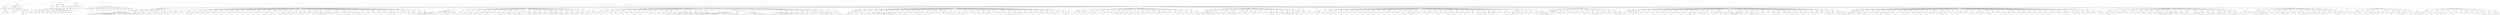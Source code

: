 digraph Tree {
	"t0" [label = "TEI"];
	"t1" [label = "teiHeader"];
	"t2" [label = "fileDesc"];
	"t3" [label = "titleStmt"];
	"t4" [label = "title"];
	"t5" [label = "title"];
	"t6" [label = "author"];
	"t7" [label = "persName"];
	"t8" [label = "forename"];
	"t9" [label = "surname"];
	"t10" [label = "publicationStmt"];
	"t11" [label = "publisher"];
	"t12" [label = "idno"];
	"t13" [label = "idno"];
	"t14" [label = "availability"];
	"t15" [label = "licence"];
	"t16" [label = "ab"];
	"t17" [label = "ref"];
	"t18" [label = "sourceDesc"];
	"t19" [label = "bibl"];
	"t20" [label = "name"];
	"t21" [label = "idno"];
	"t22" [label = "idno"];
	"t23" [label = "availability"];
	"t24" [label = "licence"];
	"t25" [label = "ab"];
	"t26" [label = "ref"];
	"t27" [label = "bibl"];
	"t28" [label = "date"];
	"t29" [label = "idno"];
	"t30" [label = "profileDesc"];
	"t31" [label = "particDesc"];
	"t32" [label = "listPerson"];
	"t33" [label = "person"];
	"t34" [label = "persName"];
	"t35" [label = "person"];
	"t36" [label = "persName"];
	"t37" [label = "person"];
	"t38" [label = "persName"];
	"t39" [label = "person"];
	"t40" [label = "persName"];
	"t41" [label = "person"];
	"t42" [label = "persName"];
	"t43" [label = "person"];
	"t44" [label = "persName"];
	"t45" [label = "person"];
	"t46" [label = "persName"];
	"t47" [label = "person"];
	"t48" [label = "persName"];
	"t49" [label = "person"];
	"t50" [label = "persName"];
	"t51" [label = "person"];
	"t52" [label = "persName"];
	"t53" [label = "person"];
	"t54" [label = "persName"];
	"t55" [label = "textClass"];
	"t56" [label = "keywords"];
	"t57" [label = "term"];
	"t58" [label = "term"];
	"t59" [label = "classCode"];
	"t60" [label = "revisionDesc"];
	"t61" [label = "listChange"];
	"t62" [label = "change"];
	"t63" [label = "text"];
	"t64" [label = "front"];
	"t65" [label = "docTitle"];
	"t66" [label = "titlePart"];
	"t67" [label = "titlePart"];
	"t68" [label = "docDate"];
	"t69" [label = "docAuthor"];
	"t70" [label = "div"];
	"t71" [label = "div"];
	"t72" [label = "p"];
	"t73" [label = "div"];
	"t74" [label = "p"];
	"t75" [label = "div"];
	"t76" [label = "head"];
	"t77" [label = "p"];
	"t78" [label = "p"];
	"t79" [label = "p"];
	"t80" [label = "castList"];
	"t81" [label = "head"];
	"t82" [label = "castItem"];
	"t83" [label = "role"];
	"t84" [label = "castItem"];
	"t85" [label = "role"];
	"t86" [label = "castItem"];
	"t87" [label = "role"];
	"t88" [label = "castItem"];
	"t89" [label = "role"];
	"t90" [label = "castItem"];
	"t91" [label = "role"];
	"t92" [label = "castItem"];
	"t93" [label = "role"];
	"t94" [label = "castItem"];
	"t95" [label = "role"];
	"t96" [label = "castItem"];
	"t97" [label = "role"];
	"t98" [label = "castItem"];
	"t99" [label = "role"];
	"t100" [label = "castItem"];
	"t101" [label = "role"];
	"t102" [label = "castItem"];
	"t103" [label = "role"];
	"t104" [label = "castItem"];
	"t105" [label = "role"];
	"t106" [label = "castItem"];
	"t107" [label = "role"];
	"t108" [label = "body"];
	"t109" [label = "div"];
	"t110" [label = "head"];
	"t111" [label = "stage"];
	"t112" [label = "div"];
	"t113" [label = "head"];
	"t114" [label = "sp"];
	"t115" [label = "speaker"];
	"t116" [label = "p"];
	"t117" [label = "s"];
	"t118" [label = "s"];
	"t119" [label = "s"];
	"t120" [label = "s"];
	"t121" [label = "s"];
	"t122" [label = "s"];
	"t123" [label = "s"];
	"t124" [label = "s"];
	"t125" [label = "s"];
	"t126" [label = "s"];
	"t127" [label = "s"];
	"t128" [label = "s"];
	"t129" [label = "s"];
	"t130" [label = "s"];
	"t131" [label = "s"];
	"t132" [label = "s"];
	"t133" [label = "s"];
	"t134" [label = "s"];
	"t135" [label = "s"];
	"t136" [label = "s"];
	"t137" [label = "s"];
	"t138" [label = "s"];
	"t139" [label = "s"];
	"t140" [label = "s"];
	"t141" [label = "s"];
	"t142" [label = "s"];
	"t143" [label = "s"];
	"t144" [label = "stage"];
	"t145" [label = "div"];
	"t146" [label = "head"];
	"t147" [label = "sp"];
	"t148" [label = "speaker"];
	"t149" [label = "p"];
	"t150" [label = "s"];
	"t151" [label = "sp"];
	"t152" [label = "speaker"];
	"t153" [label = "p"];
	"t154" [label = "s"];
	"t155" [label = "sp"];
	"t156" [label = "speaker"];
	"t157" [label = "p"];
	"t158" [label = "s"];
	"t159" [label = "s"];
	"t160" [label = "s"];
	"t161" [label = "sp"];
	"t162" [label = "speaker"];
	"t163" [label = "p"];
	"t164" [label = "s"];
	"t165" [label = "s"];
	"t166" [label = "s"];
	"t167" [label = "sp"];
	"t168" [label = "speaker"];
	"t169" [label = "p"];
	"t170" [label = "s"];
	"t171" [label = "s"];
	"t172" [label = "sp"];
	"t173" [label = "speaker"];
	"t174" [label = "p"];
	"t175" [label = "s"];
	"t176" [label = "s"];
	"t177" [label = "sp"];
	"t178" [label = "speaker"];
	"t179" [label = "p"];
	"t180" [label = "s"];
	"t181" [label = "sp"];
	"t182" [label = "speaker"];
	"t183" [label = "p"];
	"t184" [label = "s"];
	"t185" [label = "sp"];
	"t186" [label = "speaker"];
	"t187" [label = "p"];
	"t188" [label = "s"];
	"t189" [label = "div"];
	"t190" [label = "head"];
	"t191" [label = "sp"];
	"t192" [label = "speaker"];
	"t193" [label = "p"];
	"t194" [label = "s"];
	"t195" [label = "s"];
	"t196" [label = "s"];
	"t197" [label = "sp"];
	"t198" [label = "speaker"];
	"t199" [label = "p"];
	"t200" [label = "s"];
	"t201" [label = "sp"];
	"t202" [label = "speaker"];
	"t203" [label = "p"];
	"t204" [label = "s"];
	"t205" [label = "s"];
	"t206" [label = "sp"];
	"t207" [label = "speaker"];
	"t208" [label = "p"];
	"t209" [label = "s"];
	"t210" [label = "sp"];
	"t211" [label = "speaker"];
	"t212" [label = "p"];
	"t213" [label = "s"];
	"t214" [label = "sp"];
	"t215" [label = "speaker"];
	"t216" [label = "p"];
	"t217" [label = "s"];
	"t218" [label = "s"];
	"t219" [label = "sp"];
	"t220" [label = "speaker"];
	"t221" [label = "p"];
	"t222" [label = "s"];
	"t223" [label = "s"];
	"t224" [label = "sp"];
	"t225" [label = "speaker"];
	"t226" [label = "p"];
	"t227" [label = "s"];
	"t228" [label = "sp"];
	"t229" [label = "speaker"];
	"t230" [label = "p"];
	"t231" [label = "s"];
	"t232" [label = "sp"];
	"t233" [label = "speaker"];
	"t234" [label = "p"];
	"t235" [label = "s"];
	"t236" [label = "sp"];
	"t237" [label = "speaker"];
	"t238" [label = "p"];
	"t239" [label = "s"];
	"t240" [label = "sp"];
	"t241" [label = "speaker"];
	"t242" [label = "p"];
	"t243" [label = "s"];
	"t244" [label = "sp"];
	"t245" [label = "speaker"];
	"t246" [label = "p"];
	"t247" [label = "s"];
	"t248" [label = "sp"];
	"t249" [label = "speaker"];
	"t250" [label = "p"];
	"t251" [label = "s"];
	"t252" [label = "sp"];
	"t253" [label = "speaker"];
	"t254" [label = "p"];
	"t255" [label = "s"];
	"t256" [label = "s"];
	"t257" [label = "s"];
	"t258" [label = "sp"];
	"t259" [label = "speaker"];
	"t260" [label = "p"];
	"t261" [label = "s"];
	"t262" [label = "s"];
	"t263" [label = "sp"];
	"t264" [label = "speaker"];
	"t265" [label = "p"];
	"t266" [label = "s"];
	"t267" [label = "sp"];
	"t268" [label = "speaker"];
	"t269" [label = "p"];
	"t270" [label = "s"];
	"t271" [label = "s"];
	"t272" [label = "s"];
	"t273" [label = "sp"];
	"t274" [label = "speaker"];
	"t275" [label = "p"];
	"t276" [label = "s"];
	"t277" [label = "s"];
	"t278" [label = "sp"];
	"t279" [label = "speaker"];
	"t280" [label = "p"];
	"t281" [label = "s"];
	"t282" [label = "s"];
	"t283" [label = "s"];
	"t284" [label = "sp"];
	"t285" [label = "speaker"];
	"t286" [label = "p"];
	"t287" [label = "s"];
	"t288" [label = "s"];
	"t289" [label = "sp"];
	"t290" [label = "speaker"];
	"t291" [label = "p"];
	"t292" [label = "s"];
	"t293" [label = "s"];
	"t294" [label = "s"];
	"t295" [label = "sp"];
	"t296" [label = "speaker"];
	"t297" [label = "p"];
	"t298" [label = "s"];
	"t299" [label = "sp"];
	"t300" [label = "speaker"];
	"t301" [label = "p"];
	"t302" [label = "s"];
	"t303" [label = "sp"];
	"t304" [label = "speaker"];
	"t305" [label = "p"];
	"t306" [label = "s"];
	"t307" [label = "sp"];
	"t308" [label = "speaker"];
	"t309" [label = "p"];
	"t310" [label = "s"];
	"t311" [label = "s"];
	"t312" [label = "s"];
	"t313" [label = "s"];
	"t314" [label = "s"];
	"t315" [label = "s"];
	"t316" [label = "sp"];
	"t317" [label = "speaker"];
	"t318" [label = "p"];
	"t319" [label = "s"];
	"t320" [label = "s"];
	"t321" [label = "stage"];
	"t322" [label = "p"];
	"t323" [label = "s"];
	"t324" [label = "sp"];
	"t325" [label = "speaker"];
	"t326" [label = "p"];
	"t327" [label = "s"];
	"t328" [label = "s"];
	"t329" [label = "s"];
	"t330" [label = "stage"];
	"t331" [label = "sp"];
	"t332" [label = "speaker"];
	"t333" [label = "p"];
	"t334" [label = "s"];
	"t335" [label = "s"];
	"t336" [label = "s"];
	"t337" [label = "s"];
	"t338" [label = "s"];
	"t339" [label = "sp"];
	"t340" [label = "speaker"];
	"t341" [label = "p"];
	"t342" [label = "s"];
	"t343" [label = "sp"];
	"t344" [label = "speaker"];
	"t345" [label = "p"];
	"t346" [label = "s"];
	"t347" [label = "s"];
	"t348" [label = "s"];
	"t349" [label = "s"];
	"t350" [label = "stage"];
	"t351" [label = "sp"];
	"t352" [label = "speaker"];
	"t353" [label = "p"];
	"t354" [label = "s"];
	"t355" [label = "s"];
	"t356" [label = "sp"];
	"t357" [label = "speaker"];
	"t358" [label = "p"];
	"t359" [label = "s"];
	"t360" [label = "sp"];
	"t361" [label = "speaker"];
	"t362" [label = "p"];
	"t363" [label = "s"];
	"t364" [label = "sp"];
	"t365" [label = "speaker"];
	"t366" [label = "p"];
	"t367" [label = "s"];
	"t368" [label = "sp"];
	"t369" [label = "speaker"];
	"t370" [label = "p"];
	"t371" [label = "s"];
	"t372" [label = "sp"];
	"t373" [label = "speaker"];
	"t374" [label = "p"];
	"t375" [label = "s"];
	"t376" [label = "s"];
	"t377" [label = "s"];
	"t378" [label = "s"];
	"t379" [label = "stage"];
	"t380" [label = "sp"];
	"t381" [label = "speaker"];
	"t382" [label = "p"];
	"t383" [label = "s"];
	"t384" [label = "s"];
	"t385" [label = "sp"];
	"t386" [label = "speaker"];
	"t387" [label = "p"];
	"t388" [label = "s"];
	"t389" [label = "sp"];
	"t390" [label = "speaker"];
	"t391" [label = "p"];
	"t392" [label = "s"];
	"t393" [label = "sp"];
	"t394" [label = "speaker"];
	"t395" [label = "p"];
	"t396" [label = "s"];
	"t397" [label = "sp"];
	"t398" [label = "speaker"];
	"t399" [label = "p"];
	"t400" [label = "s"];
	"t401" [label = "sp"];
	"t402" [label = "speaker"];
	"t403" [label = "p"];
	"t404" [label = "s"];
	"t405" [label = "s"];
	"t406" [label = "div"];
	"t407" [label = "head"];
	"t408" [label = "sp"];
	"t409" [label = "speaker"];
	"t410" [label = "p"];
	"t411" [label = "s"];
	"t412" [label = "s"];
	"t413" [label = "s"];
	"t414" [label = "s"];
	"t415" [label = "s"];
	"t416" [label = "s"];
	"t417" [label = "s"];
	"t418" [label = "s"];
	"t419" [label = "s"];
	"t420" [label = "s"];
	"t421" [label = "stage"];
	"t422" [label = "p"];
	"t423" [label = "s"];
	"t424" [label = "stage"];
	"t425" [label = "p"];
	"t426" [label = "s"];
	"t427" [label = "s"];
	"t428" [label = "s"];
	"t429" [label = "s"];
	"t430" [label = "stage"];
	"t431" [label = "p"];
	"t432" [label = "s"];
	"t433" [label = "stage"];
	"t434" [label = "p"];
	"t435" [label = "s"];
	"t436" [label = "s"];
	"t437" [label = "s"];
	"t438" [label = "s"];
	"t439" [label = "sp"];
	"t440" [label = "speaker"];
	"t441" [label = "p"];
	"t442" [label = "s"];
	"t443" [label = "s"];
	"t444" [label = "sp"];
	"t445" [label = "speaker"];
	"t446" [label = "p"];
	"t447" [label = "s"];
	"t448" [label = "s"];
	"t449" [label = "s"];
	"t450" [label = "s"];
	"t451" [label = "sp"];
	"t452" [label = "speaker"];
	"t453" [label = "p"];
	"t454" [label = "s"];
	"t455" [label = "s"];
	"t456" [label = "sp"];
	"t457" [label = "speaker"];
	"t458" [label = "p"];
	"t459" [label = "s"];
	"t460" [label = "s"];
	"t461" [label = "s"];
	"t462" [label = "sp"];
	"t463" [label = "speaker"];
	"t464" [label = "p"];
	"t465" [label = "s"];
	"t466" [label = "s"];
	"t467" [label = "sp"];
	"t468" [label = "speaker"];
	"t469" [label = "p"];
	"t470" [label = "s"];
	"t471" [label = "sp"];
	"t472" [label = "speaker"];
	"t473" [label = "p"];
	"t474" [label = "s"];
	"t475" [label = "sp"];
	"t476" [label = "speaker"];
	"t477" [label = "p"];
	"t478" [label = "s"];
	"t479" [label = "s"];
	"t480" [label = "s"];
	"t481" [label = "sp"];
	"t482" [label = "speaker"];
	"t483" [label = "p"];
	"t484" [label = "s"];
	"t485" [label = "sp"];
	"t486" [label = "speaker"];
	"t487" [label = "p"];
	"t488" [label = "s"];
	"t489" [label = "s"];
	"t490" [label = "s"];
	"t491" [label = "sp"];
	"t492" [label = "speaker"];
	"t493" [label = "p"];
	"t494" [label = "s"];
	"t495" [label = "sp"];
	"t496" [label = "speaker"];
	"t497" [label = "p"];
	"t498" [label = "s"];
	"t499" [label = "s"];
	"t500" [label = "s"];
	"t501" [label = "s"];
	"t502" [label = "s"];
	"t503" [label = "stage"];
	"t504" [label = "p"];
	"t505" [label = "s"];
	"t506" [label = "sp"];
	"t507" [label = "speaker"];
	"t508" [label = "p"];
	"t509" [label = "s"];
	"t510" [label = "sp"];
	"t511" [label = "speaker"];
	"t512" [label = "p"];
	"t513" [label = "s"];
	"t514" [label = "s"];
	"t515" [label = "s"];
	"t516" [label = "s"];
	"t517" [label = "s"];
	"t518" [label = "s"];
	"t519" [label = "sp"];
	"t520" [label = "speaker"];
	"t521" [label = "p"];
	"t522" [label = "s"];
	"t523" [label = "s"];
	"t524" [label = "sp"];
	"t525" [label = "speaker"];
	"t526" [label = "p"];
	"t527" [label = "s"];
	"t528" [label = "sp"];
	"t529" [label = "speaker"];
	"t530" [label = "p"];
	"t531" [label = "s"];
	"t532" [label = "s"];
	"t533" [label = "s"];
	"t534" [label = "s"];
	"t535" [label = "s"];
	"t536" [label = "s"];
	"t537" [label = "sp"];
	"t538" [label = "speaker"];
	"t539" [label = "p"];
	"t540" [label = "s"];
	"t541" [label = "s"];
	"t542" [label = "s"];
	"t543" [label = "sp"];
	"t544" [label = "speaker"];
	"t545" [label = "p"];
	"t546" [label = "s"];
	"t547" [label = "s"];
	"t548" [label = "sp"];
	"t549" [label = "speaker"];
	"t550" [label = "p"];
	"t551" [label = "s"];
	"t552" [label = "sp"];
	"t553" [label = "speaker"];
	"t554" [label = "p"];
	"t555" [label = "s"];
	"t556" [label = "s"];
	"t557" [label = "s"];
	"t558" [label = "s"];
	"t559" [label = "sp"];
	"t560" [label = "speaker"];
	"t561" [label = "p"];
	"t562" [label = "s"];
	"t563" [label = "s"];
	"t564" [label = "sp"];
	"t565" [label = "speaker"];
	"t566" [label = "p"];
	"t567" [label = "s"];
	"t568" [label = "s"];
	"t569" [label = "sp"];
	"t570" [label = "speaker"];
	"t571" [label = "p"];
	"t572" [label = "s"];
	"t573" [label = "sp"];
	"t574" [label = "speaker"];
	"t575" [label = "p"];
	"t576" [label = "s"];
	"t577" [label = "s"];
	"t578" [label = "div"];
	"t579" [label = "head"];
	"t580" [label = "sp"];
	"t581" [label = "speaker"];
	"t582" [label = "p"];
	"t583" [label = "s"];
	"t584" [label = "sp"];
	"t585" [label = "speaker"];
	"t586" [label = "p"];
	"t587" [label = "s"];
	"t588" [label = "sp"];
	"t589" [label = "speaker"];
	"t590" [label = "p"];
	"t591" [label = "s"];
	"t592" [label = "sp"];
	"t593" [label = "speaker"];
	"t594" [label = "p"];
	"t595" [label = "s"];
	"t596" [label = "sp"];
	"t597" [label = "speaker"];
	"t598" [label = "p"];
	"t599" [label = "s"];
	"t600" [label = "sp"];
	"t601" [label = "speaker"];
	"t602" [label = "p"];
	"t603" [label = "s"];
	"t604" [label = "sp"];
	"t605" [label = "speaker"];
	"t606" [label = "p"];
	"t607" [label = "s"];
	"t608" [label = "s"];
	"t609" [label = "s"];
	"t610" [label = "sp"];
	"t611" [label = "speaker"];
	"t612" [label = "p"];
	"t613" [label = "s"];
	"t614" [label = "s"];
	"t615" [label = "sp"];
	"t616" [label = "speaker"];
	"t617" [label = "p"];
	"t618" [label = "s"];
	"t619" [label = "sp"];
	"t620" [label = "speaker"];
	"t621" [label = "p"];
	"t622" [label = "s"];
	"t623" [label = "s"];
	"t624" [label = "sp"];
	"t625" [label = "speaker"];
	"t626" [label = "p"];
	"t627" [label = "s"];
	"t628" [label = "sp"];
	"t629" [label = "speaker"];
	"t630" [label = "p"];
	"t631" [label = "s"];
	"t632" [label = "s"];
	"t633" [label = "sp"];
	"t634" [label = "speaker"];
	"t635" [label = "p"];
	"t636" [label = "s"];
	"t637" [label = "sp"];
	"t638" [label = "speaker"];
	"t639" [label = "p"];
	"t640" [label = "s"];
	"t641" [label = "s"];
	"t642" [label = "s"];
	"t643" [label = "sp"];
	"t644" [label = "speaker"];
	"t645" [label = "p"];
	"t646" [label = "s"];
	"t647" [label = "sp"];
	"t648" [label = "speaker"];
	"t649" [label = "p"];
	"t650" [label = "s"];
	"t651" [label = "s"];
	"t652" [label = "sp"];
	"t653" [label = "speaker"];
	"t654" [label = "p"];
	"t655" [label = "s"];
	"t656" [label = "s"];
	"t657" [label = "sp"];
	"t658" [label = "speaker"];
	"t659" [label = "p"];
	"t660" [label = "s"];
	"t661" [label = "s"];
	"t662" [label = "s"];
	"t663" [label = "sp"];
	"t664" [label = "speaker"];
	"t665" [label = "p"];
	"t666" [label = "s"];
	"t667" [label = "s"];
	"t668" [label = "sp"];
	"t669" [label = "speaker"];
	"t670" [label = "p"];
	"t671" [label = "s"];
	"t672" [label = "sp"];
	"t673" [label = "speaker"];
	"t674" [label = "p"];
	"t675" [label = "s"];
	"t676" [label = "s"];
	"t677" [label = "sp"];
	"t678" [label = "speaker"];
	"t679" [label = "p"];
	"t680" [label = "s"];
	"t681" [label = "s"];
	"t682" [label = "s"];
	"t683" [label = "s"];
	"t684" [label = "s"];
	"t685" [label = "s"];
	"t686" [label = "s"];
	"t687" [label = "s"];
	"t688" [label = "s"];
	"t689" [label = "s"];
	"t690" [label = "s"];
	"t691" [label = "s"];
	"t692" [label = "s"];
	"t693" [label = "s"];
	"t694" [label = "s"];
	"t695" [label = "s"];
	"t696" [label = "s"];
	"t697" [label = "s"];
	"t698" [label = "s"];
	"t699" [label = "s"];
	"t700" [label = "s"];
	"t701" [label = "stage"];
	"t702" [label = "p"];
	"t703" [label = "s"];
	"t704" [label = "s"];
	"t705" [label = "s"];
	"t706" [label = "s"];
	"t707" [label = "s"];
	"t708" [label = "s"];
	"t709" [label = "s"];
	"t710" [label = "s"];
	"t711" [label = "s"];
	"t712" [label = "s"];
	"t713" [label = "s"];
	"t714" [label = "s"];
	"t715" [label = "s"];
	"t716" [label = "stage"];
	"t717" [label = "p"];
	"t718" [label = "s"];
	"t719" [label = "s"];
	"t720" [label = "s"];
	"t721" [label = "s"];
	"t722" [label = "s"];
	"t723" [label = "s"];
	"t724" [label = "s"];
	"t725" [label = "s"];
	"t726" [label = "s"];
	"t727" [label = "s"];
	"t728" [label = "s"];
	"t729" [label = "s"];
	"t730" [label = "sp"];
	"t731" [label = "speaker"];
	"t732" [label = "p"];
	"t733" [label = "s"];
	"t734" [label = "sp"];
	"t735" [label = "speaker"];
	"t736" [label = "p"];
	"t737" [label = "s"];
	"t738" [label = "sp"];
	"t739" [label = "speaker"];
	"t740" [label = "p"];
	"t741" [label = "s"];
	"t742" [label = "s"];
	"t743" [label = "sp"];
	"t744" [label = "speaker"];
	"t745" [label = "p"];
	"t746" [label = "s"];
	"t747" [label = "sp"];
	"t748" [label = "speaker"];
	"t749" [label = "p"];
	"t750" [label = "s"];
	"t751" [label = "s"];
	"t752" [label = "sp"];
	"t753" [label = "speaker"];
	"t754" [label = "p"];
	"t755" [label = "s"];
	"t756" [label = "s"];
	"t757" [label = "sp"];
	"t758" [label = "speaker"];
	"t759" [label = "p"];
	"t760" [label = "s"];
	"t761" [label = "s"];
	"t762" [label = "stage"];
	"t763" [label = "sp"];
	"t764" [label = "speaker"];
	"t765" [label = "p"];
	"t766" [label = "s"];
	"t767" [label = "s"];
	"t768" [label = "s"];
	"t769" [label = "s"];
	"t770" [label = "s"];
	"t771" [label = "s"];
	"t772" [label = "s"];
	"t773" [label = "s"];
	"t774" [label = "sp"];
	"t775" [label = "speaker"];
	"t776" [label = "p"];
	"t777" [label = "s"];
	"t778" [label = "stage"];
	"t779" [label = "sp"];
	"t780" [label = "speaker"];
	"t781" [label = "p"];
	"t782" [label = "s"];
	"t783" [label = "s"];
	"t784" [label = "s"];
	"t785" [label = "s"];
	"t786" [label = "div"];
	"t787" [label = "head"];
	"t788" [label = "stage"];
	"t789" [label = "sp"];
	"t790" [label = "speaker"];
	"t791" [label = "p"];
	"t792" [label = "s"];
	"t793" [label = "s"];
	"t794" [label = "s"];
	"t795" [label = "s"];
	"t796" [label = "s"];
	"t797" [label = "sp"];
	"t798" [label = "speaker"];
	"t799" [label = "p"];
	"t800" [label = "s"];
	"t801" [label = "s"];
	"t802" [label = "sp"];
	"t803" [label = "speaker"];
	"t804" [label = "p"];
	"t805" [label = "s"];
	"t806" [label = "s"];
	"t807" [label = "s"];
	"t808" [label = "s"];
	"t809" [label = "sp"];
	"t810" [label = "speaker"];
	"t811" [label = "p"];
	"t812" [label = "s"];
	"t813" [label = "s"];
	"t814" [label = "sp"];
	"t815" [label = "speaker"];
	"t816" [label = "p"];
	"t817" [label = "s"];
	"t818" [label = "s"];
	"t819" [label = "s"];
	"t820" [label = "s"];
	"t821" [label = "s"];
	"t822" [label = "s"];
	"t823" [label = "s"];
	"t824" [label = "s"];
	"t825" [label = "s"];
	"t826" [label = "sp"];
	"t827" [label = "speaker"];
	"t828" [label = "p"];
	"t829" [label = "s"];
	"t830" [label = "s"];
	"t831" [label = "sp"];
	"t832" [label = "speaker"];
	"t833" [label = "p"];
	"t834" [label = "s"];
	"t835" [label = "s"];
	"t836" [label = "sp"];
	"t837" [label = "speaker"];
	"t838" [label = "p"];
	"t839" [label = "s"];
	"t840" [label = "sp"];
	"t841" [label = "speaker"];
	"t842" [label = "p"];
	"t843" [label = "s"];
	"t844" [label = "sp"];
	"t845" [label = "speaker"];
	"t846" [label = "p"];
	"t847" [label = "s"];
	"t848" [label = "s"];
	"t849" [label = "sp"];
	"t850" [label = "speaker"];
	"t851" [label = "p"];
	"t852" [label = "s"];
	"t853" [label = "sp"];
	"t854" [label = "speaker"];
	"t855" [label = "p"];
	"t856" [label = "s"];
	"t857" [label = "s"];
	"t858" [label = "sp"];
	"t859" [label = "speaker"];
	"t860" [label = "p"];
	"t861" [label = "s"];
	"t862" [label = "s"];
	"t863" [label = "s"];
	"t864" [label = "sp"];
	"t865" [label = "speaker"];
	"t866" [label = "p"];
	"t867" [label = "s"];
	"t868" [label = "sp"];
	"t869" [label = "speaker"];
	"t870" [label = "p"];
	"t871" [label = "s"];
	"t872" [label = "s"];
	"t873" [label = "s"];
	"t874" [label = "sp"];
	"t875" [label = "speaker"];
	"t876" [label = "p"];
	"t877" [label = "s"];
	"t878" [label = "s"];
	"t879" [label = "sp"];
	"t880" [label = "speaker"];
	"t881" [label = "p"];
	"t882" [label = "s"];
	"t883" [label = "sp"];
	"t884" [label = "speaker"];
	"t885" [label = "p"];
	"t886" [label = "s"];
	"t887" [label = "sp"];
	"t888" [label = "speaker"];
	"t889" [label = "p"];
	"t890" [label = "s"];
	"t891" [label = "s"];
	"t892" [label = "s"];
	"t893" [label = "sp"];
	"t894" [label = "speaker"];
	"t895" [label = "p"];
	"t896" [label = "s"];
	"t897" [label = "s"];
	"t898" [label = "sp"];
	"t899" [label = "speaker"];
	"t900" [label = "p"];
	"t901" [label = "s"];
	"t902" [label = "s"];
	"t903" [label = "s"];
	"t904" [label = "sp"];
	"t905" [label = "speaker"];
	"t906" [label = "p"];
	"t907" [label = "s"];
	"t908" [label = "stage"];
	"t909" [label = "sp"];
	"t910" [label = "speaker"];
	"t911" [label = "p"];
	"t912" [label = "s"];
	"t913" [label = "sp"];
	"t914" [label = "speaker"];
	"t915" [label = "p"];
	"t916" [label = "s"];
	"t917" [label = "s"];
	"t918" [label = "s"];
	"t919" [label = "sp"];
	"t920" [label = "speaker"];
	"t921" [label = "p"];
	"t922" [label = "s"];
	"t923" [label = "s"];
	"t924" [label = "sp"];
	"t925" [label = "speaker"];
	"t926" [label = "p"];
	"t927" [label = "s"];
	"t928" [label = "sp"];
	"t929" [label = "speaker"];
	"t930" [label = "p"];
	"t931" [label = "s"];
	"t932" [label = "sp"];
	"t933" [label = "speaker"];
	"t934" [label = "p"];
	"t935" [label = "s"];
	"t936" [label = "stage"];
	"t937" [label = "p"];
	"t938" [label = "s"];
	"t939" [label = "sp"];
	"t940" [label = "speaker"];
	"t941" [label = "p"];
	"t942" [label = "s"];
	"t943" [label = "s"];
	"t944" [label = "s"];
	"t945" [label = "s"];
	"t946" [label = "sp"];
	"t947" [label = "speaker"];
	"t948" [label = "p"];
	"t949" [label = "s"];
	"t950" [label = "s"];
	"t951" [label = "s"];
	"t952" [label = "sp"];
	"t953" [label = "speaker"];
	"t954" [label = "p"];
	"t955" [label = "s"];
	"t956" [label = "sp"];
	"t957" [label = "speaker"];
	"t958" [label = "p"];
	"t959" [label = "s"];
	"t960" [label = "sp"];
	"t961" [label = "speaker"];
	"t962" [label = "p"];
	"t963" [label = "s"];
	"t964" [label = "s"];
	"t965" [label = "sp"];
	"t966" [label = "speaker"];
	"t967" [label = "p"];
	"t968" [label = "s"];
	"t969" [label = "s"];
	"t970" [label = "sp"];
	"t971" [label = "speaker"];
	"t972" [label = "p"];
	"t973" [label = "s"];
	"t974" [label = "sp"];
	"t975" [label = "speaker"];
	"t976" [label = "p"];
	"t977" [label = "s"];
	"t978" [label = "sp"];
	"t979" [label = "speaker"];
	"t980" [label = "p"];
	"t981" [label = "s"];
	"t982" [label = "s"];
	"t983" [label = "sp"];
	"t984" [label = "speaker"];
	"t985" [label = "p"];
	"t986" [label = "s"];
	"t987" [label = "sp"];
	"t988" [label = "speaker"];
	"t989" [label = "p"];
	"t990" [label = "s"];
	"t991" [label = "s"];
	"t992" [label = "s"];
	"t993" [label = "sp"];
	"t994" [label = "speaker"];
	"t995" [label = "p"];
	"t996" [label = "s"];
	"t997" [label = "div"];
	"t998" [label = "head"];
	"t999" [label = "sp"];
	"t1000" [label = "speaker"];
	"t1001" [label = "p"];
	"t1002" [label = "s"];
	"t1003" [label = "sp"];
	"t1004" [label = "speaker"];
	"t1005" [label = "p"];
	"t1006" [label = "s"];
	"t1007" [label = "s"];
	"t1008" [label = "stage"];
	"t1009" [label = "p"];
	"t1010" [label = "s"];
	"t1011" [label = "sp"];
	"t1012" [label = "speaker"];
	"t1013" [label = "p"];
	"t1014" [label = "s"];
	"t1015" [label = "sp"];
	"t1016" [label = "speaker"];
	"t1017" [label = "p"];
	"t1018" [label = "s"];
	"t1019" [label = "sp"];
	"t1020" [label = "speaker"];
	"t1021" [label = "p"];
	"t1022" [label = "s"];
	"t1023" [label = "sp"];
	"t1024" [label = "speaker"];
	"t1025" [label = "p"];
	"t1026" [label = "s"];
	"t1027" [label = "sp"];
	"t1028" [label = "speaker"];
	"t1029" [label = "p"];
	"t1030" [label = "s"];
	"t1031" [label = "sp"];
	"t1032" [label = "speaker"];
	"t1033" [label = "p"];
	"t1034" [label = "s"];
	"t1035" [label = "s"];
	"t1036" [label = "s"];
	"t1037" [label = "s"];
	"t1038" [label = "s"];
	"t1039" [label = "sp"];
	"t1040" [label = "speaker"];
	"t1041" [label = "p"];
	"t1042" [label = "s"];
	"t1043" [label = "sp"];
	"t1044" [label = "speaker"];
	"t1045" [label = "p"];
	"t1046" [label = "s"];
	"t1047" [label = "s"];
	"t1048" [label = "sp"];
	"t1049" [label = "speaker"];
	"t1050" [label = "p"];
	"t1051" [label = "s"];
	"t1052" [label = "sp"];
	"t1053" [label = "speaker"];
	"t1054" [label = "p"];
	"t1055" [label = "s"];
	"t1056" [label = "s"];
	"t1057" [label = "s"];
	"t1058" [label = "sp"];
	"t1059" [label = "speaker"];
	"t1060" [label = "p"];
	"t1061" [label = "s"];
	"t1062" [label = "sp"];
	"t1063" [label = "speaker"];
	"t1064" [label = "p"];
	"t1065" [label = "s"];
	"t1066" [label = "s"];
	"t1067" [label = "sp"];
	"t1068" [label = "speaker"];
	"t1069" [label = "p"];
	"t1070" [label = "s"];
	"t1071" [label = "sp"];
	"t1072" [label = "speaker"];
	"t1073" [label = "p"];
	"t1074" [label = "s"];
	"t1075" [label = "sp"];
	"t1076" [label = "speaker"];
	"t1077" [label = "p"];
	"t1078" [label = "s"];
	"t1079" [label = "s"];
	"t1080" [label = "sp"];
	"t1081" [label = "speaker"];
	"t1082" [label = "p"];
	"t1083" [label = "s"];
	"t1084" [label = "sp"];
	"t1085" [label = "speaker"];
	"t1086" [label = "p"];
	"t1087" [label = "s"];
	"t1088" [label = "s"];
	"t1089" [label = "sp"];
	"t1090" [label = "speaker"];
	"t1091" [label = "p"];
	"t1092" [label = "s"];
	"t1093" [label = "s"];
	"t1094" [label = "sp"];
	"t1095" [label = "speaker"];
	"t1096" [label = "p"];
	"t1097" [label = "s"];
	"t1098" [label = "s"];
	"t1099" [label = "sp"];
	"t1100" [label = "speaker"];
	"t1101" [label = "p"];
	"t1102" [label = "s"];
	"t1103" [label = "sp"];
	"t1104" [label = "speaker"];
	"t1105" [label = "p"];
	"t1106" [label = "s"];
	"t1107" [label = "s"];
	"t1108" [label = "s"];
	"t1109" [label = "div"];
	"t1110" [label = "head"];
	"t1111" [label = "stage"];
	"t1112" [label = "sp"];
	"t1113" [label = "speaker"];
	"t1114" [label = "p"];
	"t1115" [label = "s"];
	"t1116" [label = "s"];
	"t1117" [label = "sp"];
	"t1118" [label = "speaker"];
	"t1119" [label = "p"];
	"t1120" [label = "s"];
	"t1121" [label = "s"];
	"t1122" [label = "s"];
	"t1123" [label = "s"];
	"t1124" [label = "s"];
	"t1125" [label = "sp"];
	"t1126" [label = "speaker"];
	"t1127" [label = "p"];
	"t1128" [label = "s"];
	"t1129" [label = "s"];
	"t1130" [label = "sp"];
	"t1131" [label = "speaker"];
	"t1132" [label = "p"];
	"t1133" [label = "s"];
	"t1134" [label = "s"];
	"t1135" [label = "s"];
	"t1136" [label = "sp"];
	"t1137" [label = "speaker"];
	"t1138" [label = "p"];
	"t1139" [label = "s"];
	"t1140" [label = "s"];
	"t1141" [label = "sp"];
	"t1142" [label = "speaker"];
	"t1143" [label = "p"];
	"t1144" [label = "s"];
	"t1145" [label = "s"];
	"t1146" [label = "s"];
	"t1147" [label = "stage"];
	"t1148" [label = "p"];
	"t1149" [label = "s"];
	"t1150" [label = "sp"];
	"t1151" [label = "speaker"];
	"t1152" [label = "p"];
	"t1153" [label = "s"];
	"t1154" [label = "sp"];
	"t1155" [label = "speaker"];
	"t1156" [label = "p"];
	"t1157" [label = "s"];
	"t1158" [label = "s"];
	"t1159" [label = "sp"];
	"t1160" [label = "speaker"];
	"t1161" [label = "p"];
	"t1162" [label = "s"];
	"t1163" [label = "sp"];
	"t1164" [label = "speaker"];
	"t1165" [label = "p"];
	"t1166" [label = "s"];
	"t1167" [label = "sp"];
	"t1168" [label = "speaker"];
	"t1169" [label = "p"];
	"t1170" [label = "s"];
	"t1171" [label = "sp"];
	"t1172" [label = "speaker"];
	"t1173" [label = "p"];
	"t1174" [label = "s"];
	"t1175" [label = "sp"];
	"t1176" [label = "speaker"];
	"t1177" [label = "p"];
	"t1178" [label = "s"];
	"t1179" [label = "s"];
	"t1180" [label = "s"];
	"t1181" [label = "sp"];
	"t1182" [label = "speaker"];
	"t1183" [label = "p"];
	"t1184" [label = "s"];
	"t1185" [label = "s"];
	"t1186" [label = "s"];
	"t1187" [label = "sp"];
	"t1188" [label = "speaker"];
	"t1189" [label = "p"];
	"t1190" [label = "s"];
	"t1191" [label = "s"];
	"t1192" [label = "s"];
	"t1193" [label = "s"];
	"t1194" [label = "s"];
	"t1195" [label = "s"];
	"t1196" [label = "sp"];
	"t1197" [label = "speaker"];
	"t1198" [label = "p"];
	"t1199" [label = "s"];
	"t1200" [label = "sp"];
	"t1201" [label = "speaker"];
	"t1202" [label = "p"];
	"t1203" [label = "s"];
	"t1204" [label = "sp"];
	"t1205" [label = "speaker"];
	"t1206" [label = "p"];
	"t1207" [label = "s"];
	"t1208" [label = "s"];
	"t1209" [label = "sp"];
	"t1210" [label = "speaker"];
	"t1211" [label = "p"];
	"t1212" [label = "s"];
	"t1213" [label = "sp"];
	"t1214" [label = "speaker"];
	"t1215" [label = "p"];
	"t1216" [label = "s"];
	"t1217" [label = "div"];
	"t1218" [label = "head"];
	"t1219" [label = "sp"];
	"t1220" [label = "speaker"];
	"t1221" [label = "p"];
	"t1222" [label = "s"];
	"t1223" [label = "s"];
	"t1224" [label = "stage"];
	"t1225" [label = "sp"];
	"t1226" [label = "speaker"];
	"t1227" [label = "p"];
	"t1228" [label = "s"];
	"t1229" [label = "s"];
	"t1230" [label = "sp"];
	"t1231" [label = "speaker"];
	"t1232" [label = "p"];
	"t1233" [label = "s"];
	"t1234" [label = "s"];
	"t1235" [label = "s"];
	"t1236" [label = "sp"];
	"t1237" [label = "speaker"];
	"t1238" [label = "p"];
	"t1239" [label = "s"];
	"t1240" [label = "sp"];
	"t1241" [label = "speaker"];
	"t1242" [label = "p"];
	"t1243" [label = "s"];
	"t1244" [label = "s"];
	"t1245" [label = "sp"];
	"t1246" [label = "speaker"];
	"t1247" [label = "p"];
	"t1248" [label = "s"];
	"t1249" [label = "sp"];
	"t1250" [label = "speaker"];
	"t1251" [label = "p"];
	"t1252" [label = "s"];
	"t1253" [label = "sp"];
	"t1254" [label = "speaker"];
	"t1255" [label = "p"];
	"t1256" [label = "s"];
	"t1257" [label = "sp"];
	"t1258" [label = "speaker"];
	"t1259" [label = "p"];
	"t1260" [label = "s"];
	"t1261" [label = "sp"];
	"t1262" [label = "speaker"];
	"t1263" [label = "p"];
	"t1264" [label = "s"];
	"t1265" [label = "s"];
	"t1266" [label = "sp"];
	"t1267" [label = "speaker"];
	"t1268" [label = "p"];
	"t1269" [label = "s"];
	"t1270" [label = "s"];
	"t1271" [label = "sp"];
	"t1272" [label = "speaker"];
	"t1273" [label = "p"];
	"t1274" [label = "s"];
	"t1275" [label = "sp"];
	"t1276" [label = "speaker"];
	"t1277" [label = "p"];
	"t1278" [label = "s"];
	"t1279" [label = "sp"];
	"t1280" [label = "speaker"];
	"t1281" [label = "p"];
	"t1282" [label = "s"];
	"t1283" [label = "sp"];
	"t1284" [label = "speaker"];
	"t1285" [label = "p"];
	"t1286" [label = "s"];
	"t1287" [label = "sp"];
	"t1288" [label = "speaker"];
	"t1289" [label = "p"];
	"t1290" [label = "s"];
	"t1291" [label = "s"];
	"t1292" [label = "sp"];
	"t1293" [label = "speaker"];
	"t1294" [label = "p"];
	"t1295" [label = "s"];
	"t1296" [label = "s"];
	"t1297" [label = "sp"];
	"t1298" [label = "speaker"];
	"t1299" [label = "p"];
	"t1300" [label = "s"];
	"t1301" [label = "s"];
	"t1302" [label = "s"];
	"t1303" [label = "s"];
	"t1304" [label = "sp"];
	"t1305" [label = "speaker"];
	"t1306" [label = "p"];
	"t1307" [label = "s"];
	"t1308" [label = "sp"];
	"t1309" [label = "speaker"];
	"t1310" [label = "p"];
	"t1311" [label = "s"];
	"t1312" [label = "sp"];
	"t1313" [label = "speaker"];
	"t1314" [label = "p"];
	"t1315" [label = "s"];
	"t1316" [label = "sp"];
	"t1317" [label = "speaker"];
	"t1318" [label = "p"];
	"t1319" [label = "s"];
	"t1320" [label = "sp"];
	"t1321" [label = "speaker"];
	"t1322" [label = "p"];
	"t1323" [label = "s"];
	"t1324" [label = "s"];
	"t1325" [label = "sp"];
	"t1326" [label = "speaker"];
	"t1327" [label = "p"];
	"t1328" [label = "s"];
	"t1329" [label = "sp"];
	"t1330" [label = "speaker"];
	"t1331" [label = "p"];
	"t1332" [label = "s"];
	"t1333" [label = "s"];
	"t1334" [label = "s"];
	"t1335" [label = "sp"];
	"t1336" [label = "speaker"];
	"t1337" [label = "p"];
	"t1338" [label = "s"];
	"t1339" [label = "s"];
	"t1340" [label = "sp"];
	"t1341" [label = "speaker"];
	"t1342" [label = "p"];
	"t1343" [label = "s"];
	"t1344" [label = "s"];
	"t1345" [label = "sp"];
	"t1346" [label = "speaker"];
	"t1347" [label = "p"];
	"t1348" [label = "s"];
	"t1349" [label = "sp"];
	"t1350" [label = "speaker"];
	"t1351" [label = "p"];
	"t1352" [label = "s"];
	"t1353" [label = "sp"];
	"t1354" [label = "speaker"];
	"t1355" [label = "p"];
	"t1356" [label = "s"];
	"t1357" [label = "sp"];
	"t1358" [label = "speaker"];
	"t1359" [label = "p"];
	"t1360" [label = "s"];
	"t1361" [label = "s"];
	"t1362" [label = "s"];
	"t1363" [label = "sp"];
	"t1364" [label = "speaker"];
	"t1365" [label = "p"];
	"t1366" [label = "s"];
	"t1367" [label = "s"];
	"t1368" [label = "s"];
	"t1369" [label = "sp"];
	"t1370" [label = "speaker"];
	"t1371" [label = "p"];
	"t1372" [label = "s"];
	"t1373" [label = "s"];
	"t1374" [label = "sp"];
	"t1375" [label = "speaker"];
	"t1376" [label = "p"];
	"t1377" [label = "s"];
	"t1378" [label = "sp"];
	"t1379" [label = "speaker"];
	"t1380" [label = "p"];
	"t1381" [label = "s"];
	"t1382" [label = "sp"];
	"t1383" [label = "speaker"];
	"t1384" [label = "p"];
	"t1385" [label = "s"];
	"t1386" [label = "s"];
	"t1387" [label = "stage"];
	"t1388" [label = "sp"];
	"t1389" [label = "speaker"];
	"t1390" [label = "p"];
	"t1391" [label = "s"];
	"t1392" [label = "s"];
	"t1393" [label = "s"];
	"t1394" [label = "s"];
	"t1395" [label = "s"];
	"t1396" [label = "stage"];
	"t1397" [label = "p"];
	"t1398" [label = "s"];
	"t1399" [label = "s"];
	"t1400" [label = "stage"];
	"t1401" [label = "sp"];
	"t1402" [label = "speaker"];
	"t1403" [label = "p"];
	"t1404" [label = "s"];
	"t1405" [label = "sp"];
	"t1406" [label = "speaker"];
	"t1407" [label = "p"];
	"t1408" [label = "s"];
	"t1409" [label = "sp"];
	"t1410" [label = "speaker"];
	"t1411" [label = "p"];
	"t1412" [label = "s"];
	"t1413" [label = "sp"];
	"t1414" [label = "speaker"];
	"t1415" [label = "p"];
	"t1416" [label = "s"];
	"t1417" [label = "s"];
	"t1418" [label = "s"];
	"t1419" [label = "s"];
	"t1420" [label = "s"];
	"t1421" [label = "s"];
	"t1422" [label = "s"];
	"t1423" [label = "div"];
	"t1424" [label = "head"];
	"t1425" [label = "stage"];
	"t1426" [label = "sp"];
	"t1427" [label = "speaker"];
	"t1428" [label = "p"];
	"t1429" [label = "s"];
	"t1430" [label = "sp"];
	"t1431" [label = "speaker"];
	"t1432" [label = "p"];
	"t1433" [label = "s"];
	"t1434" [label = "sp"];
	"t1435" [label = "speaker"];
	"t1436" [label = "p"];
	"t1437" [label = "s"];
	"t1438" [label = "sp"];
	"t1439" [label = "speaker"];
	"t1440" [label = "p"];
	"t1441" [label = "s"];
	"t1442" [label = "stage"];
	"t1443" [label = "sp"];
	"t1444" [label = "speaker"];
	"t1445" [label = "p"];
	"t1446" [label = "s"];
	"t1447" [label = "sp"];
	"t1448" [label = "speaker"];
	"t1449" [label = "p"];
	"t1450" [label = "s"];
	"t1451" [label = "sp"];
	"t1452" [label = "speaker"];
	"t1453" [label = "p"];
	"t1454" [label = "s"];
	"t1455" [label = "s"];
	"t1456" [label = "sp"];
	"t1457" [label = "speaker"];
	"t1458" [label = "p"];
	"t1459" [label = "s"];
	"t1460" [label = "sp"];
	"t1461" [label = "speaker"];
	"t1462" [label = "p"];
	"t1463" [label = "s"];
	"t1464" [label = "s"];
	"t1465" [label = "s"];
	"t1466" [label = "s"];
	"t1467" [label = "sp"];
	"t1468" [label = "speaker"];
	"t1469" [label = "p"];
	"t1470" [label = "s"];
	"t1471" [label = "sp"];
	"t1472" [label = "speaker"];
	"t1473" [label = "p"];
	"t1474" [label = "s"];
	"t1475" [label = "sp"];
	"t1476" [label = "speaker"];
	"t1477" [label = "p"];
	"t1478" [label = "s"];
	"t1479" [label = "sp"];
	"t1480" [label = "speaker"];
	"t1481" [label = "p"];
	"t1482" [label = "s"];
	"t1483" [label = "s"];
	"t1484" [label = "s"];
	"t1485" [label = "s"];
	"t1486" [label = "s"];
	"t1487" [label = "s"];
	"t1488" [label = "sp"];
	"t1489" [label = "speaker"];
	"t1490" [label = "p"];
	"t1491" [label = "s"];
	"t1492" [label = "div"];
	"t1493" [label = "head"];
	"t1494" [label = "stage"];
	"t1495" [label = "sp"];
	"t1496" [label = "speaker"];
	"t1497" [label = "p"];
	"t1498" [label = "s"];
	"t1499" [label = "sp"];
	"t1500" [label = "speaker"];
	"t1501" [label = "p"];
	"t1502" [label = "s"];
	"t1503" [label = "s"];
	"t1504" [label = "sp"];
	"t1505" [label = "speaker"];
	"t1506" [label = "p"];
	"t1507" [label = "s"];
	"t1508" [label = "sp"];
	"t1509" [label = "speaker"];
	"t1510" [label = "p"];
	"t1511" [label = "s"];
	"t1512" [label = "sp"];
	"t1513" [label = "speaker"];
	"t1514" [label = "p"];
	"t1515" [label = "s"];
	"t1516" [label = "sp"];
	"t1517" [label = "speaker"];
	"t1518" [label = "p"];
	"t1519" [label = "s"];
	"t1520" [label = "s"];
	"t1521" [label = "s"];
	"t1522" [label = "sp"];
	"t1523" [label = "speaker"];
	"t1524" [label = "p"];
	"t1525" [label = "s"];
	"t1526" [label = "sp"];
	"t1527" [label = "speaker"];
	"t1528" [label = "p"];
	"t1529" [label = "s"];
	"t1530" [label = "s"];
	"t1531" [label = "sp"];
	"t1532" [label = "speaker"];
	"t1533" [label = "p"];
	"t1534" [label = "s"];
	"t1535" [label = "s"];
	"t1536" [label = "sp"];
	"t1537" [label = "speaker"];
	"t1538" [label = "p"];
	"t1539" [label = "s"];
	"t1540" [label = "sp"];
	"t1541" [label = "speaker"];
	"t1542" [label = "p"];
	"t1543" [label = "s"];
	"t1544" [label = "s"];
	"t1545" [label = "sp"];
	"t1546" [label = "speaker"];
	"t1547" [label = "p"];
	"t1548" [label = "s"];
	"t1549" [label = "sp"];
	"t1550" [label = "speaker"];
	"t1551" [label = "p"];
	"t1552" [label = "s"];
	"t1553" [label = "s"];
	"t1554" [label = "s"];
	"t1555" [label = "s"];
	"t1556" [label = "s"];
	"t1557" [label = "sp"];
	"t1558" [label = "speaker"];
	"t1559" [label = "p"];
	"t1560" [label = "s"];
	"t1561" [label = "sp"];
	"t1562" [label = "speaker"];
	"t1563" [label = "p"];
	"t1564" [label = "s"];
	"t1565" [label = "s"];
	"t1566" [label = "s"];
	"t1567" [label = "s"];
	"t1568" [label = "sp"];
	"t1569" [label = "speaker"];
	"t1570" [label = "p"];
	"t1571" [label = "s"];
	"t1572" [label = "sp"];
	"t1573" [label = "speaker"];
	"t1574" [label = "p"];
	"t1575" [label = "s"];
	"t1576" [label = "s"];
	"t1577" [label = "stage"];
	"t1578" [label = "p"];
	"t1579" [label = "s"];
	"t1580" [label = "stage"];
	"t1581" [label = "p"];
	"t1582" [label = "s"];
	"t1583" [label = "sp"];
	"t1584" [label = "speaker"];
	"t1585" [label = "p"];
	"t1586" [label = "s"];
	"t1587" [label = "s"];
	"t1588" [label = "sp"];
	"t1589" [label = "speaker"];
	"t1590" [label = "p"];
	"t1591" [label = "s"];
	"t1592" [label = "sp"];
	"t1593" [label = "speaker"];
	"t1594" [label = "p"];
	"t1595" [label = "s"];
	"t1596" [label = "s"];
	"t1597" [label = "s"];
	"t1598" [label = "s"];
	"t1599" [label = "s"];
	"t1600" [label = "s"];
	"t1601" [label = "s"];
	"t1602" [label = "s"];
	"t1603" [label = "stage"];
	"t1604" [label = "p"];
	"t1605" [label = "s"];
	"t1606" [label = "s"];
	"t1607" [label = "sp"];
	"t1608" [label = "speaker"];
	"t1609" [label = "p"];
	"t1610" [label = "s"];
	"t1611" [label = "s"];
	"t1612" [label = "s"];
	"t1613" [label = "s"];
	"t1614" [label = "sp"];
	"t1615" [label = "speaker"];
	"t1616" [label = "p"];
	"t1617" [label = "s"];
	"t1618" [label = "s"];
	"t1619" [label = "sp"];
	"t1620" [label = "speaker"];
	"t1621" [label = "p"];
	"t1622" [label = "s"];
	"t1623" [label = "sp"];
	"t1624" [label = "speaker"];
	"t1625" [label = "p"];
	"t1626" [label = "s"];
	"t1627" [label = "sp"];
	"t1628" [label = "speaker"];
	"t1629" [label = "p"];
	"t1630" [label = "s"];
	"t1631" [label = "sp"];
	"t1632" [label = "speaker"];
	"t1633" [label = "p"];
	"t1634" [label = "s"];
	"t1635" [label = "s"];
	"t1636" [label = "s"];
	"t1637" [label = "s"];
	"t1638" [label = "sp"];
	"t1639" [label = "speaker"];
	"t1640" [label = "p"];
	"t1641" [label = "s"];
	"t1642" [label = "sp"];
	"t1643" [label = "speaker"];
	"t1644" [label = "p"];
	"t1645" [label = "s"];
	"t1646" [label = "sp"];
	"t1647" [label = "speaker"];
	"t1648" [label = "p"];
	"t1649" [label = "s"];
	"t1650" [label = "s"];
	"t1651" [label = "s"];
	"t1652" [label = "sp"];
	"t1653" [label = "speaker"];
	"t1654" [label = "p"];
	"t1655" [label = "s"];
	"t1656" [label = "s"];
	"t1657" [label = "sp"];
	"t1658" [label = "speaker"];
	"t1659" [label = "p"];
	"t1660" [label = "s"];
	"t1661" [label = "s"];
	"t1662" [label = "sp"];
	"t1663" [label = "speaker"];
	"t1664" [label = "p"];
	"t1665" [label = "s"];
	"t1666" [label = "sp"];
	"t1667" [label = "speaker"];
	"t1668" [label = "p"];
	"t1669" [label = "s"];
	"t1670" [label = "s"];
	"t1671" [label = "s"];
	"t1672" [label = "sp"];
	"t1673" [label = "speaker"];
	"t1674" [label = "p"];
	"t1675" [label = "s"];
	"t1676" [label = "sp"];
	"t1677" [label = "speaker"];
	"t1678" [label = "p"];
	"t1679" [label = "s"];
	"t1680" [label = "sp"];
	"t1681" [label = "speaker"];
	"t1682" [label = "p"];
	"t1683" [label = "s"];
	"t1684" [label = "s"];
	"t1685" [label = "s"];
	"t1686" [label = "s"];
	"t1687" [label = "sp"];
	"t1688" [label = "speaker"];
	"t1689" [label = "p"];
	"t1690" [label = "s"];
	"t1691" [label = "sp"];
	"t1692" [label = "speaker"];
	"t1693" [label = "p"];
	"t1694" [label = "s"];
	"t1695" [label = "sp"];
	"t1696" [label = "speaker"];
	"t1697" [label = "p"];
	"t1698" [label = "s"];
	"t1699" [label = "s"];
	"t1700" [label = "div"];
	"t1701" [label = "head"];
	"t1702" [label = "stage"];
	"t1703" [label = "sp"];
	"t1704" [label = "speaker"];
	"t1705" [label = "p"];
	"t1706" [label = "s"];
	"t1707" [label = "s"];
	"t1708" [label = "s"];
	"t1709" [label = "s"];
	"t1710" [label = "s"];
	"t1711" [label = "s"];
	"t1712" [label = "sp"];
	"t1713" [label = "speaker"];
	"t1714" [label = "p"];
	"t1715" [label = "s"];
	"t1716" [label = "s"];
	"t1717" [label = "sp"];
	"t1718" [label = "speaker"];
	"t1719" [label = "p"];
	"t1720" [label = "s"];
	"t1721" [label = "s"];
	"t1722" [label = "s"];
	"t1723" [label = "sp"];
	"t1724" [label = "speaker"];
	"t1725" [label = "p"];
	"t1726" [label = "s"];
	"t1727" [label = "sp"];
	"t1728" [label = "speaker"];
	"t1729" [label = "p"];
	"t1730" [label = "s"];
	"t1731" [label = "sp"];
	"t1732" [label = "speaker"];
	"t1733" [label = "p"];
	"t1734" [label = "s"];
	"t1735" [label = "s"];
	"t1736" [label = "sp"];
	"t1737" [label = "speaker"];
	"t1738" [label = "p"];
	"t1739" [label = "s"];
	"t1740" [label = "s"];
	"t1741" [label = "s"];
	"t1742" [label = "s"];
	"t1743" [label = "sp"];
	"t1744" [label = "speaker"];
	"t1745" [label = "p"];
	"t1746" [label = "s"];
	"t1747" [label = "sp"];
	"t1748" [label = "speaker"];
	"t1749" [label = "p"];
	"t1750" [label = "s"];
	"t1751" [label = "s"];
	"t1752" [label = "sp"];
	"t1753" [label = "speaker"];
	"t1754" [label = "p"];
	"t1755" [label = "s"];
	"t1756" [label = "sp"];
	"t1757" [label = "speaker"];
	"t1758" [label = "p"];
	"t1759" [label = "s"];
	"t1760" [label = "s"];
	"t1761" [label = "s"];
	"t1762" [label = "sp"];
	"t1763" [label = "speaker"];
	"t1764" [label = "p"];
	"t1765" [label = "s"];
	"t1766" [label = "sp"];
	"t1767" [label = "speaker"];
	"t1768" [label = "p"];
	"t1769" [label = "s"];
	"t1770" [label = "s"];
	"t1771" [label = "s"];
	"t1772" [label = "sp"];
	"t1773" [label = "speaker"];
	"t1774" [label = "p"];
	"t1775" [label = "s"];
	"t1776" [label = "s"];
	"t1777" [label = "sp"];
	"t1778" [label = "speaker"];
	"t1779" [label = "p"];
	"t1780" [label = "s"];
	"t1781" [label = "sp"];
	"t1782" [label = "speaker"];
	"t1783" [label = "p"];
	"t1784" [label = "s"];
	"t1785" [label = "s"];
	"t1786" [label = "stage"];
	"t1787" [label = "p"];
	"t1788" [label = "s"];
	"t1789" [label = "sp"];
	"t1790" [label = "speaker"];
	"t1791" [label = "p"];
	"t1792" [label = "s"];
	"t1793" [label = "s"];
	"t1794" [label = "s"];
	"t1795" [label = "sp"];
	"t1796" [label = "speaker"];
	"t1797" [label = "p"];
	"t1798" [label = "s"];
	"t1799" [label = "sp"];
	"t1800" [label = "speaker"];
	"t1801" [label = "p"];
	"t1802" [label = "s"];
	"t1803" [label = "sp"];
	"t1804" [label = "speaker"];
	"t1805" [label = "p"];
	"t1806" [label = "s"];
	"t1807" [label = "sp"];
	"t1808" [label = "speaker"];
	"t1809" [label = "p"];
	"t1810" [label = "s"];
	"t1811" [label = "sp"];
	"t1812" [label = "speaker"];
	"t1813" [label = "p"];
	"t1814" [label = "s"];
	"t1815" [label = "sp"];
	"t1816" [label = "speaker"];
	"t1817" [label = "p"];
	"t1818" [label = "s"];
	"t1819" [label = "s"];
	"t1820" [label = "sp"];
	"t1821" [label = "speaker"];
	"t1822" [label = "p"];
	"t1823" [label = "s"];
	"t1824" [label = "s"];
	"t1825" [label = "stage"];
	"t1826" [label = "p"];
	"t1827" [label = "s"];
	"t1828" [label = "sp"];
	"t1829" [label = "speaker"];
	"t1830" [label = "p"];
	"t1831" [label = "s"];
	"t1832" [label = "s"];
	"t1833" [label = "sp"];
	"t1834" [label = "speaker"];
	"t1835" [label = "p"];
	"t1836" [label = "s"];
	"t1837" [label = "sp"];
	"t1838" [label = "speaker"];
	"t1839" [label = "p"];
	"t1840" [label = "s"];
	"t1841" [label = "sp"];
	"t1842" [label = "speaker"];
	"t1843" [label = "p"];
	"t1844" [label = "s"];
	"t1845" [label = "s"];
	"t1846" [label = "sp"];
	"t1847" [label = "speaker"];
	"t1848" [label = "p"];
	"t1849" [label = "s"];
	"t1850" [label = "stage"];
	"t1851" [label = "p"];
	"t1852" [label = "s"];
	"t1853" [label = "sp"];
	"t1854" [label = "speaker"];
	"t1855" [label = "p"];
	"t1856" [label = "s"];
	"t1857" [label = "sp"];
	"t1858" [label = "speaker"];
	"t1859" [label = "p"];
	"t1860" [label = "s"];
	"t1861" [label = "sp"];
	"t1862" [label = "speaker"];
	"t1863" [label = "p"];
	"t1864" [label = "s"];
	"t1865" [label = "sp"];
	"t1866" [label = "speaker"];
	"t1867" [label = "p"];
	"t1868" [label = "s"];
	"t1869" [label = "sp"];
	"t1870" [label = "speaker"];
	"t1871" [label = "p"];
	"t1872" [label = "s"];
	"t1873" [label = "s"];
	"t1874" [label = "sp"];
	"t1875" [label = "speaker"];
	"t1876" [label = "p"];
	"t1877" [label = "s"];
	"t1878" [label = "s"];
	"t1879" [label = "sp"];
	"t1880" [label = "speaker"];
	"t1881" [label = "p"];
	"t1882" [label = "s"];
	"t1883" [label = "stage"];
	"t1884" [label = "sp"];
	"t1885" [label = "speaker"];
	"t1886" [label = "p"];
	"t1887" [label = "s"];
	"t1888" [label = "sp"];
	"t1889" [label = "speaker"];
	"t1890" [label = "p"];
	"t1891" [label = "s"];
	"t1892" [label = "s"];
	"t1893" [label = "stage"];
	"t1894" [label = "sp"];
	"t1895" [label = "speaker"];
	"t1896" [label = "p"];
	"t1897" [label = "s"];
	"t1898" [label = "s"];
	"t1899" [label = "stage"];
	"t1900" [label = "p"];
	"t1901" [label = "s"];
	"t1902" [label = "sp"];
	"t1903" [label = "speaker"];
	"t1904" [label = "p"];
	"t1905" [label = "s"];
	"t1906" [label = "s"];
	"t1907" [label = "sp"];
	"t1908" [label = "speaker"];
	"t1909" [label = "p"];
	"t1910" [label = "s"];
	"t1911" [label = "sp"];
	"t1912" [label = "speaker"];
	"t1913" [label = "p"];
	"t1914" [label = "s"];
	"t1915" [label = "sp"];
	"t1916" [label = "speaker"];
	"t1917" [label = "p"];
	"t1918" [label = "s"];
	"t1919" [label = "s"];
	"t1920" [label = "stage"];
	"t1921" [label = "div"];
	"t1922" [label = "head"];
	"t1923" [label = "sp"];
	"t1924" [label = "speaker"];
	"t1925" [label = "p"];
	"t1926" [label = "s"];
	"t1927" [label = "s"];
	"t1928" [label = "sp"];
	"t1929" [label = "speaker"];
	"t1930" [label = "p"];
	"t1931" [label = "s"];
	"t1932" [label = "s"];
	"t1933" [label = "stage"];
	"t1934" [label = "sp"];
	"t1935" [label = "speaker"];
	"t1936" [label = "p"];
	"t1937" [label = "s"];
	"t1938" [label = "stage"];
	"t1939" [label = "sp"];
	"t1940" [label = "speaker"];
	"t1941" [label = "p"];
	"t1942" [label = "s"];
	"t1943" [label = "stage"];
	"t1944" [label = "p"];
	"t1945" [label = "s"];
	"t1946" [label = "sp"];
	"t1947" [label = "speaker"];
	"t1948" [label = "p"];
	"t1949" [label = "s"];
	"t1950" [label = "sp"];
	"t1951" [label = "speaker"];
	"t1952" [label = "p"];
	"t1953" [label = "s"];
	"t1954" [label = "s"];
	"t1955" [label = "sp"];
	"t1956" [label = "speaker"];
	"t1957" [label = "p"];
	"t1958" [label = "s"];
	"t1959" [label = "s"];
	"t1960" [label = "sp"];
	"t1961" [label = "speaker"];
	"t1962" [label = "p"];
	"t1963" [label = "s"];
	"t1964" [label = "sp"];
	"t1965" [label = "speaker"];
	"t1966" [label = "p"];
	"t1967" [label = "s"];
	"t1968" [label = "s"];
	"t1969" [label = "sp"];
	"t1970" [label = "speaker"];
	"t1971" [label = "p"];
	"t1972" [label = "s"];
	"t1973" [label = "sp"];
	"t1974" [label = "speaker"];
	"t1975" [label = "p"];
	"t1976" [label = "s"];
	"t1977" [label = "s"];
	"t1978" [label = "s"];
	"t1979" [label = "s"];
	"t1980" [label = "s"];
	"t1981" [label = "sp"];
	"t1982" [label = "speaker"];
	"t1983" [label = "p"];
	"t1984" [label = "s"];
	"t1985" [label = "s"];
	"t1986" [label = "s"];
	"t1987" [label = "sp"];
	"t1988" [label = "speaker"];
	"t1989" [label = "p"];
	"t1990" [label = "s"];
	"t1991" [label = "s"];
	"t1992" [label = "s"];
	"t1993" [label = "s"];
	"t1994" [label = "sp"];
	"t1995" [label = "speaker"];
	"t1996" [label = "p"];
	"t1997" [label = "s"];
	"t1998" [label = "s"];
	"t1999" [label = "sp"];
	"t2000" [label = "speaker"];
	"t2001" [label = "p"];
	"t2002" [label = "s"];
	"t2003" [label = "s"];
	"t2004" [label = "s"];
	"t2005" [label = "s"];
	"t2006" [label = "s"];
	"t2007" [label = "s"];
	"t2008" [label = "stage"];
	"t2009" [label = "sp"];
	"t2010" [label = "speaker"];
	"t2011" [label = "p"];
	"t2012" [label = "s"];
	"t2013" [label = "sp"];
	"t2014" [label = "speaker"];
	"t2015" [label = "p"];
	"t2016" [label = "s"];
	"t2017" [label = "s"];
	"t2018" [label = "s"];
	"t2019" [label = "s"];
	"t2020" [label = "s"];
	"t2021" [label = "sp"];
	"t2022" [label = "speaker"];
	"t2023" [label = "p"];
	"t2024" [label = "s"];
	"t2025" [label = "s"];
	"t2026" [label = "s"];
	"t2027" [label = "sp"];
	"t2028" [label = "speaker"];
	"t2029" [label = "p"];
	"t2030" [label = "s"];
	"t2031" [label = "s"];
	"t2032" [label = "sp"];
	"t2033" [label = "speaker"];
	"t2034" [label = "p"];
	"t2035" [label = "s"];
	"t2036" [label = "sp"];
	"t2037" [label = "speaker"];
	"t2038" [label = "p"];
	"t2039" [label = "s"];
	"t2040" [label = "s"];
	"t2041" [label = "s"];
	"t2042" [label = "s"];
	"t2043" [label = "sp"];
	"t2044" [label = "speaker"];
	"t2045" [label = "p"];
	"t2046" [label = "s"];
	"t2047" [label = "sp"];
	"t2048" [label = "speaker"];
	"t2049" [label = "p"];
	"t2050" [label = "s"];
	"t2051" [label = "s"];
	"t2052" [label = "s"];
	"t2053" [label = "stage"];
	"t2054" [label = "p"];
	"t2055" [label = "s"];
	"t2056" [label = "stage"];
	"t2057" [label = "p"];
	"t2058" [label = "s"];
	"t2059" [label = "div"];
	"t2060" [label = "head"];
	"t2061" [label = "sp"];
	"t2062" [label = "speaker"];
	"t2063" [label = "p"];
	"t2064" [label = "s"];
	"t2065" [label = "sp"];
	"t2066" [label = "speaker"];
	"t2067" [label = "p"];
	"t2068" [label = "s"];
	"t2069" [label = "s"];
	"t2070" [label = "s"];
	"t2071" [label = "s"];
	"t2072" [label = "s"];
	"t2073" [label = "s"];
	"t2074" [label = "sp"];
	"t2075" [label = "speaker"];
	"t2076" [label = "p"];
	"t2077" [label = "s"];
	"t2078" [label = "sp"];
	"t2079" [label = "speaker"];
	"t2080" [label = "p"];
	"t2081" [label = "s"];
	"t2082" [label = "s"];
	"t2083" [label = "sp"];
	"t2084" [label = "speaker"];
	"t2085" [label = "p"];
	"t2086" [label = "s"];
	"t2087" [label = "sp"];
	"t2088" [label = "speaker"];
	"t2089" [label = "p"];
	"t2090" [label = "s"];
	"t2091" [label = "s"];
	"t2092" [label = "s"];
	"t2093" [label = "s"];
	"t2094" [label = "sp"];
	"t2095" [label = "speaker"];
	"t2096" [label = "p"];
	"t2097" [label = "s"];
	"t2098" [label = "sp"];
	"t2099" [label = "speaker"];
	"t2100" [label = "p"];
	"t2101" [label = "s"];
	"t2102" [label = "sp"];
	"t2103" [label = "speaker"];
	"t2104" [label = "p"];
	"t2105" [label = "s"];
	"t2106" [label = "stage"];
	"t2107" [label = "p"];
	"t2108" [label = "s"];
	"t2109" [label = "s"];
	"t2110" [label = "s"];
	"t2111" [label = "s"];
	"t2112" [label = "s"];
	"t2113" [label = "sp"];
	"t2114" [label = "speaker"];
	"t2115" [label = "p"];
	"t2116" [label = "s"];
	"t2117" [label = "s"];
	"t2118" [label = "sp"];
	"t2119" [label = "speaker"];
	"t2120" [label = "p"];
	"t2121" [label = "s"];
	"t2122" [label = "s"];
	"t2123" [label = "s"];
	"t2124" [label = "sp"];
	"t2125" [label = "speaker"];
	"t2126" [label = "p"];
	"t2127" [label = "s"];
	"t2128" [label = "s"];
	"t2129" [label = "sp"];
	"t2130" [label = "speaker"];
	"t2131" [label = "p"];
	"t2132" [label = "s"];
	"t2133" [label = "sp"];
	"t2134" [label = "speaker"];
	"t2135" [label = "p"];
	"t2136" [label = "s"];
	"t2137" [label = "sp"];
	"t2138" [label = "speaker"];
	"t2139" [label = "p"];
	"t2140" [label = "s"];
	"t2141" [label = "s"];
	"t2142" [label = "s"];
	"t2143" [label = "sp"];
	"t2144" [label = "speaker"];
	"t2145" [label = "p"];
	"t2146" [label = "s"];
	"t2147" [label = "s"];
	"t2148" [label = "sp"];
	"t2149" [label = "speaker"];
	"t2150" [label = "p"];
	"t2151" [label = "s"];
	"t2152" [label = "stage"];
	"t2153" [label = "div"];
	"t2154" [label = "head"];
	"t2155" [label = "sp"];
	"t2156" [label = "speaker"];
	"t2157" [label = "p"];
	"t2158" [label = "s"];
	"t2159" [label = "s"];
	"t2160" [label = "sp"];
	"t2161" [label = "speaker"];
	"t2162" [label = "p"];
	"t2163" [label = "s"];
	"t2164" [label = "sp"];
	"t2165" [label = "speaker"];
	"t2166" [label = "p"];
	"t2167" [label = "s"];
	"t2168" [label = "s"];
	"t2169" [label = "s"];
	"t2170" [label = "sp"];
	"t2171" [label = "speaker"];
	"t2172" [label = "p"];
	"t2173" [label = "s"];
	"t2174" [label = "s"];
	"t2175" [label = "sp"];
	"t2176" [label = "speaker"];
	"t2177" [label = "p"];
	"t2178" [label = "s"];
	"t2179" [label = "s"];
	"t2180" [label = "stage"];
	"t2181" [label = "sp"];
	"t2182" [label = "speaker"];
	"t2183" [label = "p"];
	"t2184" [label = "s"];
	"t2185" [label = "stage"];
	"t2186" [label = "p"];
	"t2187" [label = "s"];
	"t2188" [label = "sp"];
	"t2189" [label = "speaker"];
	"t2190" [label = "p"];
	"t2191" [label = "s"];
	"t2192" [label = "sp"];
	"t2193" [label = "speaker"];
	"t2194" [label = "p"];
	"t2195" [label = "s"];
	"t2196" [label = "s"];
	"t2197" [label = "s"];
	"t2198" [label = "s"];
	"t2199" [label = "sp"];
	"t2200" [label = "speaker"];
	"t2201" [label = "p"];
	"t2202" [label = "s"];
	"t2203" [label = "sp"];
	"t2204" [label = "speaker"];
	"t2205" [label = "p"];
	"t2206" [label = "s"];
	"t2207" [label = "s"];
	"t2208" [label = "sp"];
	"t2209" [label = "speaker"];
	"t2210" [label = "p"];
	"t2211" [label = "s"];
	"t2212" [label = "s"];
	"t2213" [label = "s"];
	"t2214" [label = "s"];
	"t2215" [label = "s"];
	"t2216" [label = "s"];
	"t2217" [label = "stage"];
	"t2218" [label = "div"];
	"t2219" [label = "head"];
	"t2220" [label = "sp"];
	"t2221" [label = "speaker"];
	"t2222" [label = "p"];
	"t2223" [label = "s"];
	"t2224" [label = "sp"];
	"t2225" [label = "speaker"];
	"t2226" [label = "p"];
	"t2227" [label = "s"];
	"t2228" [label = "sp"];
	"t2229" [label = "speaker"];
	"t2230" [label = "p"];
	"t2231" [label = "s"];
	"t2232" [label = "s"];
	"t2233" [label = "sp"];
	"t2234" [label = "speaker"];
	"t2235" [label = "p"];
	"t2236" [label = "s"];
	"t2237" [label = "s"];
	"t2238" [label = "s"];
	"t2239" [label = "sp"];
	"t2240" [label = "speaker"];
	"t2241" [label = "p"];
	"t2242" [label = "s"];
	"t2243" [label = "sp"];
	"t2244" [label = "speaker"];
	"t2245" [label = "p"];
	"t2246" [label = "s"];
	"t2247" [label = "sp"];
	"t2248" [label = "speaker"];
	"t2249" [label = "p"];
	"t2250" [label = "s"];
	"t2251" [label = "sp"];
	"t2252" [label = "speaker"];
	"t2253" [label = "p"];
	"t2254" [label = "s"];
	"t2255" [label = "sp"];
	"t2256" [label = "speaker"];
	"t2257" [label = "p"];
	"t2258" [label = "s"];
	"t2259" [label = "sp"];
	"t2260" [label = "speaker"];
	"t2261" [label = "p"];
	"t2262" [label = "s"];
	"t2263" [label = "sp"];
	"t2264" [label = "speaker"];
	"t2265" [label = "p"];
	"t2266" [label = "s"];
	"t2267" [label = "s"];
	"t2268" [label = "sp"];
	"t2269" [label = "speaker"];
	"t2270" [label = "p"];
	"t2271" [label = "s"];
	"t2272" [label = "s"];
	"t2273" [label = "s"];
	"t2274" [label = "sp"];
	"t2275" [label = "speaker"];
	"t2276" [label = "p"];
	"t2277" [label = "s"];
	"t2278" [label = "s"];
	"t2279" [label = "s"];
	"t2280" [label = "s"];
	"t2281" [label = "s"];
	"t2282" [label = "sp"];
	"t2283" [label = "speaker"];
	"t2284" [label = "p"];
	"t2285" [label = "s"];
	"t0" -> "t1";
	"t1" -> "t2";
	"t2" -> "t3";
	"t3" -> "t4";
	"t3" -> "t5";
	"t3" -> "t6";
	"t6" -> "t7";
	"t7" -> "t8";
	"t7" -> "t9";
	"t2" -> "t10";
	"t10" -> "t11";
	"t10" -> "t12";
	"t10" -> "t13";
	"t10" -> "t14";
	"t14" -> "t15";
	"t15" -> "t16";
	"t15" -> "t17";
	"t2" -> "t18";
	"t18" -> "t19";
	"t19" -> "t20";
	"t19" -> "t21";
	"t19" -> "t22";
	"t19" -> "t23";
	"t23" -> "t24";
	"t24" -> "t25";
	"t24" -> "t26";
	"t19" -> "t27";
	"t27" -> "t28";
	"t27" -> "t29";
	"t1" -> "t30";
	"t30" -> "t31";
	"t31" -> "t32";
	"t32" -> "t33";
	"t33" -> "t34";
	"t32" -> "t35";
	"t35" -> "t36";
	"t32" -> "t37";
	"t37" -> "t38";
	"t32" -> "t39";
	"t39" -> "t40";
	"t32" -> "t41";
	"t41" -> "t42";
	"t32" -> "t43";
	"t43" -> "t44";
	"t32" -> "t45";
	"t45" -> "t46";
	"t32" -> "t47";
	"t47" -> "t48";
	"t32" -> "t49";
	"t49" -> "t50";
	"t32" -> "t51";
	"t51" -> "t52";
	"t32" -> "t53";
	"t53" -> "t54";
	"t30" -> "t55";
	"t55" -> "t56";
	"t56" -> "t57";
	"t56" -> "t58";
	"t55" -> "t59";
	"t1" -> "t60";
	"t60" -> "t61";
	"t61" -> "t62";
	"t0" -> "t63";
	"t63" -> "t64";
	"t64" -> "t65";
	"t65" -> "t66";
	"t65" -> "t67";
	"t64" -> "t68";
	"t64" -> "t69";
	"t64" -> "t70";
	"t70" -> "t71";
	"t71" -> "t72";
	"t70" -> "t73";
	"t73" -> "t74";
	"t64" -> "t75";
	"t75" -> "t76";
	"t75" -> "t77";
	"t75" -> "t78";
	"t75" -> "t79";
	"t64" -> "t80";
	"t80" -> "t81";
	"t80" -> "t82";
	"t82" -> "t83";
	"t80" -> "t84";
	"t84" -> "t85";
	"t80" -> "t86";
	"t86" -> "t87";
	"t80" -> "t88";
	"t88" -> "t89";
	"t80" -> "t90";
	"t90" -> "t91";
	"t80" -> "t92";
	"t92" -> "t93";
	"t80" -> "t94";
	"t94" -> "t95";
	"t80" -> "t96";
	"t96" -> "t97";
	"t80" -> "t98";
	"t98" -> "t99";
	"t80" -> "t100";
	"t100" -> "t101";
	"t80" -> "t102";
	"t102" -> "t103";
	"t80" -> "t104";
	"t104" -> "t105";
	"t80" -> "t106";
	"t106" -> "t107";
	"t63" -> "t108";
	"t108" -> "t109";
	"t109" -> "t110";
	"t109" -> "t111";
	"t109" -> "t112";
	"t112" -> "t113";
	"t112" -> "t114";
	"t114" -> "t115";
	"t114" -> "t116";
	"t116" -> "t117";
	"t116" -> "t118";
	"t116" -> "t119";
	"t116" -> "t120";
	"t116" -> "t121";
	"t116" -> "t122";
	"t116" -> "t123";
	"t116" -> "t124";
	"t116" -> "t125";
	"t116" -> "t126";
	"t116" -> "t127";
	"t116" -> "t128";
	"t116" -> "t129";
	"t116" -> "t130";
	"t116" -> "t131";
	"t116" -> "t132";
	"t116" -> "t133";
	"t116" -> "t134";
	"t116" -> "t135";
	"t116" -> "t136";
	"t116" -> "t137";
	"t116" -> "t138";
	"t116" -> "t139";
	"t116" -> "t140";
	"t116" -> "t141";
	"t116" -> "t142";
	"t116" -> "t143";
	"t114" -> "t144";
	"t109" -> "t145";
	"t145" -> "t146";
	"t145" -> "t147";
	"t147" -> "t148";
	"t147" -> "t149";
	"t149" -> "t150";
	"t145" -> "t151";
	"t151" -> "t152";
	"t151" -> "t153";
	"t153" -> "t154";
	"t145" -> "t155";
	"t155" -> "t156";
	"t155" -> "t157";
	"t157" -> "t158";
	"t157" -> "t159";
	"t157" -> "t160";
	"t145" -> "t161";
	"t161" -> "t162";
	"t161" -> "t163";
	"t163" -> "t164";
	"t163" -> "t165";
	"t163" -> "t166";
	"t145" -> "t167";
	"t167" -> "t168";
	"t167" -> "t169";
	"t169" -> "t170";
	"t169" -> "t171";
	"t145" -> "t172";
	"t172" -> "t173";
	"t172" -> "t174";
	"t174" -> "t175";
	"t174" -> "t176";
	"t145" -> "t177";
	"t177" -> "t178";
	"t177" -> "t179";
	"t179" -> "t180";
	"t145" -> "t181";
	"t181" -> "t182";
	"t181" -> "t183";
	"t183" -> "t184";
	"t145" -> "t185";
	"t185" -> "t186";
	"t185" -> "t187";
	"t187" -> "t188";
	"t109" -> "t189";
	"t189" -> "t190";
	"t189" -> "t191";
	"t191" -> "t192";
	"t191" -> "t193";
	"t193" -> "t194";
	"t193" -> "t195";
	"t193" -> "t196";
	"t189" -> "t197";
	"t197" -> "t198";
	"t197" -> "t199";
	"t199" -> "t200";
	"t189" -> "t201";
	"t201" -> "t202";
	"t201" -> "t203";
	"t203" -> "t204";
	"t203" -> "t205";
	"t189" -> "t206";
	"t206" -> "t207";
	"t206" -> "t208";
	"t208" -> "t209";
	"t189" -> "t210";
	"t210" -> "t211";
	"t210" -> "t212";
	"t212" -> "t213";
	"t189" -> "t214";
	"t214" -> "t215";
	"t214" -> "t216";
	"t216" -> "t217";
	"t216" -> "t218";
	"t189" -> "t219";
	"t219" -> "t220";
	"t219" -> "t221";
	"t221" -> "t222";
	"t221" -> "t223";
	"t189" -> "t224";
	"t224" -> "t225";
	"t224" -> "t226";
	"t226" -> "t227";
	"t189" -> "t228";
	"t228" -> "t229";
	"t228" -> "t230";
	"t230" -> "t231";
	"t189" -> "t232";
	"t232" -> "t233";
	"t232" -> "t234";
	"t234" -> "t235";
	"t189" -> "t236";
	"t236" -> "t237";
	"t236" -> "t238";
	"t238" -> "t239";
	"t189" -> "t240";
	"t240" -> "t241";
	"t240" -> "t242";
	"t242" -> "t243";
	"t189" -> "t244";
	"t244" -> "t245";
	"t244" -> "t246";
	"t246" -> "t247";
	"t189" -> "t248";
	"t248" -> "t249";
	"t248" -> "t250";
	"t250" -> "t251";
	"t189" -> "t252";
	"t252" -> "t253";
	"t252" -> "t254";
	"t254" -> "t255";
	"t254" -> "t256";
	"t254" -> "t257";
	"t189" -> "t258";
	"t258" -> "t259";
	"t258" -> "t260";
	"t260" -> "t261";
	"t260" -> "t262";
	"t189" -> "t263";
	"t263" -> "t264";
	"t263" -> "t265";
	"t265" -> "t266";
	"t189" -> "t267";
	"t267" -> "t268";
	"t267" -> "t269";
	"t269" -> "t270";
	"t269" -> "t271";
	"t269" -> "t272";
	"t189" -> "t273";
	"t273" -> "t274";
	"t273" -> "t275";
	"t275" -> "t276";
	"t275" -> "t277";
	"t189" -> "t278";
	"t278" -> "t279";
	"t278" -> "t280";
	"t280" -> "t281";
	"t280" -> "t282";
	"t280" -> "t283";
	"t189" -> "t284";
	"t284" -> "t285";
	"t284" -> "t286";
	"t286" -> "t287";
	"t286" -> "t288";
	"t189" -> "t289";
	"t289" -> "t290";
	"t289" -> "t291";
	"t291" -> "t292";
	"t291" -> "t293";
	"t291" -> "t294";
	"t189" -> "t295";
	"t295" -> "t296";
	"t295" -> "t297";
	"t297" -> "t298";
	"t189" -> "t299";
	"t299" -> "t300";
	"t299" -> "t301";
	"t301" -> "t302";
	"t189" -> "t303";
	"t303" -> "t304";
	"t303" -> "t305";
	"t305" -> "t306";
	"t189" -> "t307";
	"t307" -> "t308";
	"t307" -> "t309";
	"t309" -> "t310";
	"t309" -> "t311";
	"t309" -> "t312";
	"t309" -> "t313";
	"t309" -> "t314";
	"t309" -> "t315";
	"t189" -> "t316";
	"t316" -> "t317";
	"t316" -> "t318";
	"t318" -> "t319";
	"t318" -> "t320";
	"t316" -> "t321";
	"t316" -> "t322";
	"t322" -> "t323";
	"t189" -> "t324";
	"t324" -> "t325";
	"t324" -> "t326";
	"t326" -> "t327";
	"t326" -> "t328";
	"t326" -> "t329";
	"t324" -> "t330";
	"t189" -> "t331";
	"t331" -> "t332";
	"t331" -> "t333";
	"t333" -> "t334";
	"t333" -> "t335";
	"t333" -> "t336";
	"t333" -> "t337";
	"t333" -> "t338";
	"t189" -> "t339";
	"t339" -> "t340";
	"t339" -> "t341";
	"t341" -> "t342";
	"t189" -> "t343";
	"t343" -> "t344";
	"t343" -> "t345";
	"t345" -> "t346";
	"t345" -> "t347";
	"t345" -> "t348";
	"t345" -> "t349";
	"t343" -> "t350";
	"t189" -> "t351";
	"t351" -> "t352";
	"t351" -> "t353";
	"t353" -> "t354";
	"t353" -> "t355";
	"t189" -> "t356";
	"t356" -> "t357";
	"t356" -> "t358";
	"t358" -> "t359";
	"t189" -> "t360";
	"t360" -> "t361";
	"t360" -> "t362";
	"t362" -> "t363";
	"t189" -> "t364";
	"t364" -> "t365";
	"t364" -> "t366";
	"t366" -> "t367";
	"t189" -> "t368";
	"t368" -> "t369";
	"t368" -> "t370";
	"t370" -> "t371";
	"t189" -> "t372";
	"t372" -> "t373";
	"t372" -> "t374";
	"t374" -> "t375";
	"t374" -> "t376";
	"t374" -> "t377";
	"t374" -> "t378";
	"t372" -> "t379";
	"t189" -> "t380";
	"t380" -> "t381";
	"t380" -> "t382";
	"t382" -> "t383";
	"t382" -> "t384";
	"t189" -> "t385";
	"t385" -> "t386";
	"t385" -> "t387";
	"t387" -> "t388";
	"t189" -> "t389";
	"t389" -> "t390";
	"t389" -> "t391";
	"t391" -> "t392";
	"t189" -> "t393";
	"t393" -> "t394";
	"t393" -> "t395";
	"t395" -> "t396";
	"t189" -> "t397";
	"t397" -> "t398";
	"t397" -> "t399";
	"t399" -> "t400";
	"t189" -> "t401";
	"t401" -> "t402";
	"t401" -> "t403";
	"t403" -> "t404";
	"t403" -> "t405";
	"t109" -> "t406";
	"t406" -> "t407";
	"t406" -> "t408";
	"t408" -> "t409";
	"t408" -> "t410";
	"t410" -> "t411";
	"t410" -> "t412";
	"t410" -> "t413";
	"t410" -> "t414";
	"t410" -> "t415";
	"t410" -> "t416";
	"t410" -> "t417";
	"t410" -> "t418";
	"t410" -> "t419";
	"t410" -> "t420";
	"t408" -> "t421";
	"t408" -> "t422";
	"t422" -> "t423";
	"t408" -> "t424";
	"t408" -> "t425";
	"t425" -> "t426";
	"t425" -> "t427";
	"t425" -> "t428";
	"t425" -> "t429";
	"t408" -> "t430";
	"t408" -> "t431";
	"t431" -> "t432";
	"t408" -> "t433";
	"t408" -> "t434";
	"t434" -> "t435";
	"t434" -> "t436";
	"t434" -> "t437";
	"t434" -> "t438";
	"t406" -> "t439";
	"t439" -> "t440";
	"t439" -> "t441";
	"t441" -> "t442";
	"t441" -> "t443";
	"t406" -> "t444";
	"t444" -> "t445";
	"t444" -> "t446";
	"t446" -> "t447";
	"t446" -> "t448";
	"t446" -> "t449";
	"t446" -> "t450";
	"t406" -> "t451";
	"t451" -> "t452";
	"t451" -> "t453";
	"t453" -> "t454";
	"t453" -> "t455";
	"t406" -> "t456";
	"t456" -> "t457";
	"t456" -> "t458";
	"t458" -> "t459";
	"t458" -> "t460";
	"t458" -> "t461";
	"t406" -> "t462";
	"t462" -> "t463";
	"t462" -> "t464";
	"t464" -> "t465";
	"t464" -> "t466";
	"t406" -> "t467";
	"t467" -> "t468";
	"t467" -> "t469";
	"t469" -> "t470";
	"t406" -> "t471";
	"t471" -> "t472";
	"t471" -> "t473";
	"t473" -> "t474";
	"t406" -> "t475";
	"t475" -> "t476";
	"t475" -> "t477";
	"t477" -> "t478";
	"t477" -> "t479";
	"t477" -> "t480";
	"t406" -> "t481";
	"t481" -> "t482";
	"t481" -> "t483";
	"t483" -> "t484";
	"t406" -> "t485";
	"t485" -> "t486";
	"t485" -> "t487";
	"t487" -> "t488";
	"t487" -> "t489";
	"t487" -> "t490";
	"t406" -> "t491";
	"t491" -> "t492";
	"t491" -> "t493";
	"t493" -> "t494";
	"t406" -> "t495";
	"t495" -> "t496";
	"t495" -> "t497";
	"t497" -> "t498";
	"t497" -> "t499";
	"t497" -> "t500";
	"t497" -> "t501";
	"t497" -> "t502";
	"t495" -> "t503";
	"t495" -> "t504";
	"t504" -> "t505";
	"t406" -> "t506";
	"t506" -> "t507";
	"t506" -> "t508";
	"t508" -> "t509";
	"t406" -> "t510";
	"t510" -> "t511";
	"t510" -> "t512";
	"t512" -> "t513";
	"t512" -> "t514";
	"t512" -> "t515";
	"t512" -> "t516";
	"t512" -> "t517";
	"t512" -> "t518";
	"t406" -> "t519";
	"t519" -> "t520";
	"t519" -> "t521";
	"t521" -> "t522";
	"t521" -> "t523";
	"t406" -> "t524";
	"t524" -> "t525";
	"t524" -> "t526";
	"t526" -> "t527";
	"t406" -> "t528";
	"t528" -> "t529";
	"t528" -> "t530";
	"t530" -> "t531";
	"t530" -> "t532";
	"t530" -> "t533";
	"t530" -> "t534";
	"t530" -> "t535";
	"t530" -> "t536";
	"t406" -> "t537";
	"t537" -> "t538";
	"t537" -> "t539";
	"t539" -> "t540";
	"t539" -> "t541";
	"t539" -> "t542";
	"t406" -> "t543";
	"t543" -> "t544";
	"t543" -> "t545";
	"t545" -> "t546";
	"t545" -> "t547";
	"t406" -> "t548";
	"t548" -> "t549";
	"t548" -> "t550";
	"t550" -> "t551";
	"t406" -> "t552";
	"t552" -> "t553";
	"t552" -> "t554";
	"t554" -> "t555";
	"t554" -> "t556";
	"t554" -> "t557";
	"t554" -> "t558";
	"t406" -> "t559";
	"t559" -> "t560";
	"t559" -> "t561";
	"t561" -> "t562";
	"t561" -> "t563";
	"t406" -> "t564";
	"t564" -> "t565";
	"t564" -> "t566";
	"t566" -> "t567";
	"t566" -> "t568";
	"t406" -> "t569";
	"t569" -> "t570";
	"t569" -> "t571";
	"t571" -> "t572";
	"t406" -> "t573";
	"t573" -> "t574";
	"t573" -> "t575";
	"t575" -> "t576";
	"t575" -> "t577";
	"t109" -> "t578";
	"t578" -> "t579";
	"t578" -> "t580";
	"t580" -> "t581";
	"t580" -> "t582";
	"t582" -> "t583";
	"t578" -> "t584";
	"t584" -> "t585";
	"t584" -> "t586";
	"t586" -> "t587";
	"t578" -> "t588";
	"t588" -> "t589";
	"t588" -> "t590";
	"t590" -> "t591";
	"t578" -> "t592";
	"t592" -> "t593";
	"t592" -> "t594";
	"t594" -> "t595";
	"t578" -> "t596";
	"t596" -> "t597";
	"t596" -> "t598";
	"t598" -> "t599";
	"t578" -> "t600";
	"t600" -> "t601";
	"t600" -> "t602";
	"t602" -> "t603";
	"t578" -> "t604";
	"t604" -> "t605";
	"t604" -> "t606";
	"t606" -> "t607";
	"t606" -> "t608";
	"t606" -> "t609";
	"t578" -> "t610";
	"t610" -> "t611";
	"t610" -> "t612";
	"t612" -> "t613";
	"t612" -> "t614";
	"t578" -> "t615";
	"t615" -> "t616";
	"t615" -> "t617";
	"t617" -> "t618";
	"t578" -> "t619";
	"t619" -> "t620";
	"t619" -> "t621";
	"t621" -> "t622";
	"t621" -> "t623";
	"t578" -> "t624";
	"t624" -> "t625";
	"t624" -> "t626";
	"t626" -> "t627";
	"t578" -> "t628";
	"t628" -> "t629";
	"t628" -> "t630";
	"t630" -> "t631";
	"t630" -> "t632";
	"t578" -> "t633";
	"t633" -> "t634";
	"t633" -> "t635";
	"t635" -> "t636";
	"t578" -> "t637";
	"t637" -> "t638";
	"t637" -> "t639";
	"t639" -> "t640";
	"t639" -> "t641";
	"t639" -> "t642";
	"t578" -> "t643";
	"t643" -> "t644";
	"t643" -> "t645";
	"t645" -> "t646";
	"t578" -> "t647";
	"t647" -> "t648";
	"t647" -> "t649";
	"t649" -> "t650";
	"t649" -> "t651";
	"t578" -> "t652";
	"t652" -> "t653";
	"t652" -> "t654";
	"t654" -> "t655";
	"t654" -> "t656";
	"t578" -> "t657";
	"t657" -> "t658";
	"t657" -> "t659";
	"t659" -> "t660";
	"t659" -> "t661";
	"t659" -> "t662";
	"t578" -> "t663";
	"t663" -> "t664";
	"t663" -> "t665";
	"t665" -> "t666";
	"t665" -> "t667";
	"t578" -> "t668";
	"t668" -> "t669";
	"t668" -> "t670";
	"t670" -> "t671";
	"t578" -> "t672";
	"t672" -> "t673";
	"t672" -> "t674";
	"t674" -> "t675";
	"t674" -> "t676";
	"t578" -> "t677";
	"t677" -> "t678";
	"t677" -> "t679";
	"t679" -> "t680";
	"t679" -> "t681";
	"t679" -> "t682";
	"t679" -> "t683";
	"t679" -> "t684";
	"t679" -> "t685";
	"t679" -> "t686";
	"t679" -> "t687";
	"t679" -> "t688";
	"t679" -> "t689";
	"t679" -> "t690";
	"t679" -> "t691";
	"t679" -> "t692";
	"t679" -> "t693";
	"t679" -> "t694";
	"t679" -> "t695";
	"t679" -> "t696";
	"t679" -> "t697";
	"t679" -> "t698";
	"t679" -> "t699";
	"t679" -> "t700";
	"t677" -> "t701";
	"t677" -> "t702";
	"t702" -> "t703";
	"t702" -> "t704";
	"t702" -> "t705";
	"t702" -> "t706";
	"t702" -> "t707";
	"t702" -> "t708";
	"t702" -> "t709";
	"t702" -> "t710";
	"t702" -> "t711";
	"t702" -> "t712";
	"t702" -> "t713";
	"t702" -> "t714";
	"t702" -> "t715";
	"t677" -> "t716";
	"t677" -> "t717";
	"t717" -> "t718";
	"t717" -> "t719";
	"t717" -> "t720";
	"t717" -> "t721";
	"t717" -> "t722";
	"t717" -> "t723";
	"t717" -> "t724";
	"t717" -> "t725";
	"t717" -> "t726";
	"t717" -> "t727";
	"t717" -> "t728";
	"t717" -> "t729";
	"t578" -> "t730";
	"t730" -> "t731";
	"t730" -> "t732";
	"t732" -> "t733";
	"t578" -> "t734";
	"t734" -> "t735";
	"t734" -> "t736";
	"t736" -> "t737";
	"t578" -> "t738";
	"t738" -> "t739";
	"t738" -> "t740";
	"t740" -> "t741";
	"t740" -> "t742";
	"t578" -> "t743";
	"t743" -> "t744";
	"t743" -> "t745";
	"t745" -> "t746";
	"t578" -> "t747";
	"t747" -> "t748";
	"t747" -> "t749";
	"t749" -> "t750";
	"t749" -> "t751";
	"t578" -> "t752";
	"t752" -> "t753";
	"t752" -> "t754";
	"t754" -> "t755";
	"t754" -> "t756";
	"t578" -> "t757";
	"t757" -> "t758";
	"t757" -> "t759";
	"t759" -> "t760";
	"t759" -> "t761";
	"t757" -> "t762";
	"t578" -> "t763";
	"t763" -> "t764";
	"t763" -> "t765";
	"t765" -> "t766";
	"t765" -> "t767";
	"t765" -> "t768";
	"t765" -> "t769";
	"t765" -> "t770";
	"t765" -> "t771";
	"t765" -> "t772";
	"t765" -> "t773";
	"t578" -> "t774";
	"t774" -> "t775";
	"t774" -> "t776";
	"t776" -> "t777";
	"t774" -> "t778";
	"t578" -> "t779";
	"t779" -> "t780";
	"t779" -> "t781";
	"t781" -> "t782";
	"t781" -> "t783";
	"t781" -> "t784";
	"t781" -> "t785";
	"t109" -> "t786";
	"t786" -> "t787";
	"t786" -> "t788";
	"t786" -> "t789";
	"t789" -> "t790";
	"t789" -> "t791";
	"t791" -> "t792";
	"t791" -> "t793";
	"t791" -> "t794";
	"t791" -> "t795";
	"t791" -> "t796";
	"t786" -> "t797";
	"t797" -> "t798";
	"t797" -> "t799";
	"t799" -> "t800";
	"t799" -> "t801";
	"t786" -> "t802";
	"t802" -> "t803";
	"t802" -> "t804";
	"t804" -> "t805";
	"t804" -> "t806";
	"t804" -> "t807";
	"t804" -> "t808";
	"t786" -> "t809";
	"t809" -> "t810";
	"t809" -> "t811";
	"t811" -> "t812";
	"t811" -> "t813";
	"t786" -> "t814";
	"t814" -> "t815";
	"t814" -> "t816";
	"t816" -> "t817";
	"t816" -> "t818";
	"t816" -> "t819";
	"t816" -> "t820";
	"t816" -> "t821";
	"t816" -> "t822";
	"t816" -> "t823";
	"t816" -> "t824";
	"t816" -> "t825";
	"t786" -> "t826";
	"t826" -> "t827";
	"t826" -> "t828";
	"t828" -> "t829";
	"t828" -> "t830";
	"t786" -> "t831";
	"t831" -> "t832";
	"t831" -> "t833";
	"t833" -> "t834";
	"t833" -> "t835";
	"t786" -> "t836";
	"t836" -> "t837";
	"t836" -> "t838";
	"t838" -> "t839";
	"t786" -> "t840";
	"t840" -> "t841";
	"t840" -> "t842";
	"t842" -> "t843";
	"t786" -> "t844";
	"t844" -> "t845";
	"t844" -> "t846";
	"t846" -> "t847";
	"t846" -> "t848";
	"t786" -> "t849";
	"t849" -> "t850";
	"t849" -> "t851";
	"t851" -> "t852";
	"t786" -> "t853";
	"t853" -> "t854";
	"t853" -> "t855";
	"t855" -> "t856";
	"t855" -> "t857";
	"t786" -> "t858";
	"t858" -> "t859";
	"t858" -> "t860";
	"t860" -> "t861";
	"t860" -> "t862";
	"t860" -> "t863";
	"t786" -> "t864";
	"t864" -> "t865";
	"t864" -> "t866";
	"t866" -> "t867";
	"t786" -> "t868";
	"t868" -> "t869";
	"t868" -> "t870";
	"t870" -> "t871";
	"t870" -> "t872";
	"t870" -> "t873";
	"t786" -> "t874";
	"t874" -> "t875";
	"t874" -> "t876";
	"t876" -> "t877";
	"t876" -> "t878";
	"t786" -> "t879";
	"t879" -> "t880";
	"t879" -> "t881";
	"t881" -> "t882";
	"t786" -> "t883";
	"t883" -> "t884";
	"t883" -> "t885";
	"t885" -> "t886";
	"t786" -> "t887";
	"t887" -> "t888";
	"t887" -> "t889";
	"t889" -> "t890";
	"t889" -> "t891";
	"t889" -> "t892";
	"t786" -> "t893";
	"t893" -> "t894";
	"t893" -> "t895";
	"t895" -> "t896";
	"t895" -> "t897";
	"t786" -> "t898";
	"t898" -> "t899";
	"t898" -> "t900";
	"t900" -> "t901";
	"t900" -> "t902";
	"t900" -> "t903";
	"t786" -> "t904";
	"t904" -> "t905";
	"t904" -> "t906";
	"t906" -> "t907";
	"t904" -> "t908";
	"t786" -> "t909";
	"t909" -> "t910";
	"t909" -> "t911";
	"t911" -> "t912";
	"t786" -> "t913";
	"t913" -> "t914";
	"t913" -> "t915";
	"t915" -> "t916";
	"t915" -> "t917";
	"t915" -> "t918";
	"t786" -> "t919";
	"t919" -> "t920";
	"t919" -> "t921";
	"t921" -> "t922";
	"t921" -> "t923";
	"t786" -> "t924";
	"t924" -> "t925";
	"t924" -> "t926";
	"t926" -> "t927";
	"t786" -> "t928";
	"t928" -> "t929";
	"t928" -> "t930";
	"t930" -> "t931";
	"t786" -> "t932";
	"t932" -> "t933";
	"t932" -> "t934";
	"t934" -> "t935";
	"t932" -> "t936";
	"t932" -> "t937";
	"t937" -> "t938";
	"t786" -> "t939";
	"t939" -> "t940";
	"t939" -> "t941";
	"t941" -> "t942";
	"t941" -> "t943";
	"t941" -> "t944";
	"t941" -> "t945";
	"t786" -> "t946";
	"t946" -> "t947";
	"t946" -> "t948";
	"t948" -> "t949";
	"t948" -> "t950";
	"t948" -> "t951";
	"t786" -> "t952";
	"t952" -> "t953";
	"t952" -> "t954";
	"t954" -> "t955";
	"t786" -> "t956";
	"t956" -> "t957";
	"t956" -> "t958";
	"t958" -> "t959";
	"t786" -> "t960";
	"t960" -> "t961";
	"t960" -> "t962";
	"t962" -> "t963";
	"t962" -> "t964";
	"t786" -> "t965";
	"t965" -> "t966";
	"t965" -> "t967";
	"t967" -> "t968";
	"t967" -> "t969";
	"t786" -> "t970";
	"t970" -> "t971";
	"t970" -> "t972";
	"t972" -> "t973";
	"t786" -> "t974";
	"t974" -> "t975";
	"t974" -> "t976";
	"t976" -> "t977";
	"t786" -> "t978";
	"t978" -> "t979";
	"t978" -> "t980";
	"t980" -> "t981";
	"t980" -> "t982";
	"t786" -> "t983";
	"t983" -> "t984";
	"t983" -> "t985";
	"t985" -> "t986";
	"t786" -> "t987";
	"t987" -> "t988";
	"t987" -> "t989";
	"t989" -> "t990";
	"t989" -> "t991";
	"t989" -> "t992";
	"t786" -> "t993";
	"t993" -> "t994";
	"t993" -> "t995";
	"t995" -> "t996";
	"t109" -> "t997";
	"t997" -> "t998";
	"t997" -> "t999";
	"t999" -> "t1000";
	"t999" -> "t1001";
	"t1001" -> "t1002";
	"t997" -> "t1003";
	"t1003" -> "t1004";
	"t1003" -> "t1005";
	"t1005" -> "t1006";
	"t1005" -> "t1007";
	"t1003" -> "t1008";
	"t1003" -> "t1009";
	"t1009" -> "t1010";
	"t997" -> "t1011";
	"t1011" -> "t1012";
	"t1011" -> "t1013";
	"t1013" -> "t1014";
	"t997" -> "t1015";
	"t1015" -> "t1016";
	"t1015" -> "t1017";
	"t1017" -> "t1018";
	"t997" -> "t1019";
	"t1019" -> "t1020";
	"t1019" -> "t1021";
	"t1021" -> "t1022";
	"t997" -> "t1023";
	"t1023" -> "t1024";
	"t1023" -> "t1025";
	"t1025" -> "t1026";
	"t997" -> "t1027";
	"t1027" -> "t1028";
	"t1027" -> "t1029";
	"t1029" -> "t1030";
	"t997" -> "t1031";
	"t1031" -> "t1032";
	"t1031" -> "t1033";
	"t1033" -> "t1034";
	"t1033" -> "t1035";
	"t1033" -> "t1036";
	"t1033" -> "t1037";
	"t1033" -> "t1038";
	"t997" -> "t1039";
	"t1039" -> "t1040";
	"t1039" -> "t1041";
	"t1041" -> "t1042";
	"t997" -> "t1043";
	"t1043" -> "t1044";
	"t1043" -> "t1045";
	"t1045" -> "t1046";
	"t1045" -> "t1047";
	"t997" -> "t1048";
	"t1048" -> "t1049";
	"t1048" -> "t1050";
	"t1050" -> "t1051";
	"t997" -> "t1052";
	"t1052" -> "t1053";
	"t1052" -> "t1054";
	"t1054" -> "t1055";
	"t1054" -> "t1056";
	"t1054" -> "t1057";
	"t997" -> "t1058";
	"t1058" -> "t1059";
	"t1058" -> "t1060";
	"t1060" -> "t1061";
	"t997" -> "t1062";
	"t1062" -> "t1063";
	"t1062" -> "t1064";
	"t1064" -> "t1065";
	"t1064" -> "t1066";
	"t997" -> "t1067";
	"t1067" -> "t1068";
	"t1067" -> "t1069";
	"t1069" -> "t1070";
	"t997" -> "t1071";
	"t1071" -> "t1072";
	"t1071" -> "t1073";
	"t1073" -> "t1074";
	"t997" -> "t1075";
	"t1075" -> "t1076";
	"t1075" -> "t1077";
	"t1077" -> "t1078";
	"t1077" -> "t1079";
	"t997" -> "t1080";
	"t1080" -> "t1081";
	"t1080" -> "t1082";
	"t1082" -> "t1083";
	"t997" -> "t1084";
	"t1084" -> "t1085";
	"t1084" -> "t1086";
	"t1086" -> "t1087";
	"t1086" -> "t1088";
	"t997" -> "t1089";
	"t1089" -> "t1090";
	"t1089" -> "t1091";
	"t1091" -> "t1092";
	"t1091" -> "t1093";
	"t997" -> "t1094";
	"t1094" -> "t1095";
	"t1094" -> "t1096";
	"t1096" -> "t1097";
	"t1096" -> "t1098";
	"t997" -> "t1099";
	"t1099" -> "t1100";
	"t1099" -> "t1101";
	"t1101" -> "t1102";
	"t997" -> "t1103";
	"t1103" -> "t1104";
	"t1103" -> "t1105";
	"t1105" -> "t1106";
	"t1105" -> "t1107";
	"t1105" -> "t1108";
	"t109" -> "t1109";
	"t1109" -> "t1110";
	"t1109" -> "t1111";
	"t1109" -> "t1112";
	"t1112" -> "t1113";
	"t1112" -> "t1114";
	"t1114" -> "t1115";
	"t1114" -> "t1116";
	"t1109" -> "t1117";
	"t1117" -> "t1118";
	"t1117" -> "t1119";
	"t1119" -> "t1120";
	"t1119" -> "t1121";
	"t1119" -> "t1122";
	"t1119" -> "t1123";
	"t1119" -> "t1124";
	"t1109" -> "t1125";
	"t1125" -> "t1126";
	"t1125" -> "t1127";
	"t1127" -> "t1128";
	"t1127" -> "t1129";
	"t1109" -> "t1130";
	"t1130" -> "t1131";
	"t1130" -> "t1132";
	"t1132" -> "t1133";
	"t1132" -> "t1134";
	"t1132" -> "t1135";
	"t1109" -> "t1136";
	"t1136" -> "t1137";
	"t1136" -> "t1138";
	"t1138" -> "t1139";
	"t1138" -> "t1140";
	"t1109" -> "t1141";
	"t1141" -> "t1142";
	"t1141" -> "t1143";
	"t1143" -> "t1144";
	"t1143" -> "t1145";
	"t1143" -> "t1146";
	"t1141" -> "t1147";
	"t1141" -> "t1148";
	"t1148" -> "t1149";
	"t1109" -> "t1150";
	"t1150" -> "t1151";
	"t1150" -> "t1152";
	"t1152" -> "t1153";
	"t1109" -> "t1154";
	"t1154" -> "t1155";
	"t1154" -> "t1156";
	"t1156" -> "t1157";
	"t1156" -> "t1158";
	"t1109" -> "t1159";
	"t1159" -> "t1160";
	"t1159" -> "t1161";
	"t1161" -> "t1162";
	"t1109" -> "t1163";
	"t1163" -> "t1164";
	"t1163" -> "t1165";
	"t1165" -> "t1166";
	"t1109" -> "t1167";
	"t1167" -> "t1168";
	"t1167" -> "t1169";
	"t1169" -> "t1170";
	"t1109" -> "t1171";
	"t1171" -> "t1172";
	"t1171" -> "t1173";
	"t1173" -> "t1174";
	"t1109" -> "t1175";
	"t1175" -> "t1176";
	"t1175" -> "t1177";
	"t1177" -> "t1178";
	"t1177" -> "t1179";
	"t1177" -> "t1180";
	"t1109" -> "t1181";
	"t1181" -> "t1182";
	"t1181" -> "t1183";
	"t1183" -> "t1184";
	"t1183" -> "t1185";
	"t1183" -> "t1186";
	"t1109" -> "t1187";
	"t1187" -> "t1188";
	"t1187" -> "t1189";
	"t1189" -> "t1190";
	"t1189" -> "t1191";
	"t1189" -> "t1192";
	"t1189" -> "t1193";
	"t1189" -> "t1194";
	"t1189" -> "t1195";
	"t1109" -> "t1196";
	"t1196" -> "t1197";
	"t1196" -> "t1198";
	"t1198" -> "t1199";
	"t1109" -> "t1200";
	"t1200" -> "t1201";
	"t1200" -> "t1202";
	"t1202" -> "t1203";
	"t1109" -> "t1204";
	"t1204" -> "t1205";
	"t1204" -> "t1206";
	"t1206" -> "t1207";
	"t1206" -> "t1208";
	"t1109" -> "t1209";
	"t1209" -> "t1210";
	"t1209" -> "t1211";
	"t1211" -> "t1212";
	"t1109" -> "t1213";
	"t1213" -> "t1214";
	"t1213" -> "t1215";
	"t1215" -> "t1216";
	"t109" -> "t1217";
	"t1217" -> "t1218";
	"t1217" -> "t1219";
	"t1219" -> "t1220";
	"t1219" -> "t1221";
	"t1221" -> "t1222";
	"t1221" -> "t1223";
	"t1219" -> "t1224";
	"t1217" -> "t1225";
	"t1225" -> "t1226";
	"t1225" -> "t1227";
	"t1227" -> "t1228";
	"t1227" -> "t1229";
	"t1217" -> "t1230";
	"t1230" -> "t1231";
	"t1230" -> "t1232";
	"t1232" -> "t1233";
	"t1232" -> "t1234";
	"t1232" -> "t1235";
	"t1217" -> "t1236";
	"t1236" -> "t1237";
	"t1236" -> "t1238";
	"t1238" -> "t1239";
	"t1217" -> "t1240";
	"t1240" -> "t1241";
	"t1240" -> "t1242";
	"t1242" -> "t1243";
	"t1242" -> "t1244";
	"t1217" -> "t1245";
	"t1245" -> "t1246";
	"t1245" -> "t1247";
	"t1247" -> "t1248";
	"t1217" -> "t1249";
	"t1249" -> "t1250";
	"t1249" -> "t1251";
	"t1251" -> "t1252";
	"t1217" -> "t1253";
	"t1253" -> "t1254";
	"t1253" -> "t1255";
	"t1255" -> "t1256";
	"t1217" -> "t1257";
	"t1257" -> "t1258";
	"t1257" -> "t1259";
	"t1259" -> "t1260";
	"t1217" -> "t1261";
	"t1261" -> "t1262";
	"t1261" -> "t1263";
	"t1263" -> "t1264";
	"t1263" -> "t1265";
	"t1217" -> "t1266";
	"t1266" -> "t1267";
	"t1266" -> "t1268";
	"t1268" -> "t1269";
	"t1268" -> "t1270";
	"t1217" -> "t1271";
	"t1271" -> "t1272";
	"t1271" -> "t1273";
	"t1273" -> "t1274";
	"t1217" -> "t1275";
	"t1275" -> "t1276";
	"t1275" -> "t1277";
	"t1277" -> "t1278";
	"t1217" -> "t1279";
	"t1279" -> "t1280";
	"t1279" -> "t1281";
	"t1281" -> "t1282";
	"t1217" -> "t1283";
	"t1283" -> "t1284";
	"t1283" -> "t1285";
	"t1285" -> "t1286";
	"t1217" -> "t1287";
	"t1287" -> "t1288";
	"t1287" -> "t1289";
	"t1289" -> "t1290";
	"t1289" -> "t1291";
	"t1217" -> "t1292";
	"t1292" -> "t1293";
	"t1292" -> "t1294";
	"t1294" -> "t1295";
	"t1294" -> "t1296";
	"t1217" -> "t1297";
	"t1297" -> "t1298";
	"t1297" -> "t1299";
	"t1299" -> "t1300";
	"t1299" -> "t1301";
	"t1299" -> "t1302";
	"t1299" -> "t1303";
	"t1217" -> "t1304";
	"t1304" -> "t1305";
	"t1304" -> "t1306";
	"t1306" -> "t1307";
	"t1217" -> "t1308";
	"t1308" -> "t1309";
	"t1308" -> "t1310";
	"t1310" -> "t1311";
	"t1217" -> "t1312";
	"t1312" -> "t1313";
	"t1312" -> "t1314";
	"t1314" -> "t1315";
	"t1217" -> "t1316";
	"t1316" -> "t1317";
	"t1316" -> "t1318";
	"t1318" -> "t1319";
	"t1217" -> "t1320";
	"t1320" -> "t1321";
	"t1320" -> "t1322";
	"t1322" -> "t1323";
	"t1322" -> "t1324";
	"t1217" -> "t1325";
	"t1325" -> "t1326";
	"t1325" -> "t1327";
	"t1327" -> "t1328";
	"t1217" -> "t1329";
	"t1329" -> "t1330";
	"t1329" -> "t1331";
	"t1331" -> "t1332";
	"t1331" -> "t1333";
	"t1331" -> "t1334";
	"t1217" -> "t1335";
	"t1335" -> "t1336";
	"t1335" -> "t1337";
	"t1337" -> "t1338";
	"t1337" -> "t1339";
	"t1217" -> "t1340";
	"t1340" -> "t1341";
	"t1340" -> "t1342";
	"t1342" -> "t1343";
	"t1342" -> "t1344";
	"t1217" -> "t1345";
	"t1345" -> "t1346";
	"t1345" -> "t1347";
	"t1347" -> "t1348";
	"t1217" -> "t1349";
	"t1349" -> "t1350";
	"t1349" -> "t1351";
	"t1351" -> "t1352";
	"t1217" -> "t1353";
	"t1353" -> "t1354";
	"t1353" -> "t1355";
	"t1355" -> "t1356";
	"t1217" -> "t1357";
	"t1357" -> "t1358";
	"t1357" -> "t1359";
	"t1359" -> "t1360";
	"t1359" -> "t1361";
	"t1359" -> "t1362";
	"t1217" -> "t1363";
	"t1363" -> "t1364";
	"t1363" -> "t1365";
	"t1365" -> "t1366";
	"t1365" -> "t1367";
	"t1365" -> "t1368";
	"t1217" -> "t1369";
	"t1369" -> "t1370";
	"t1369" -> "t1371";
	"t1371" -> "t1372";
	"t1371" -> "t1373";
	"t1217" -> "t1374";
	"t1374" -> "t1375";
	"t1374" -> "t1376";
	"t1376" -> "t1377";
	"t1217" -> "t1378";
	"t1378" -> "t1379";
	"t1378" -> "t1380";
	"t1380" -> "t1381";
	"t1217" -> "t1382";
	"t1382" -> "t1383";
	"t1382" -> "t1384";
	"t1384" -> "t1385";
	"t1384" -> "t1386";
	"t1382" -> "t1387";
	"t1217" -> "t1388";
	"t1388" -> "t1389";
	"t1388" -> "t1390";
	"t1390" -> "t1391";
	"t1390" -> "t1392";
	"t1390" -> "t1393";
	"t1390" -> "t1394";
	"t1390" -> "t1395";
	"t1388" -> "t1396";
	"t1388" -> "t1397";
	"t1397" -> "t1398";
	"t1397" -> "t1399";
	"t1388" -> "t1400";
	"t1217" -> "t1401";
	"t1401" -> "t1402";
	"t1401" -> "t1403";
	"t1403" -> "t1404";
	"t1217" -> "t1405";
	"t1405" -> "t1406";
	"t1405" -> "t1407";
	"t1407" -> "t1408";
	"t1217" -> "t1409";
	"t1409" -> "t1410";
	"t1409" -> "t1411";
	"t1411" -> "t1412";
	"t1217" -> "t1413";
	"t1413" -> "t1414";
	"t1413" -> "t1415";
	"t1415" -> "t1416";
	"t1415" -> "t1417";
	"t1415" -> "t1418";
	"t1415" -> "t1419";
	"t1415" -> "t1420";
	"t1415" -> "t1421";
	"t1415" -> "t1422";
	"t109" -> "t1423";
	"t1423" -> "t1424";
	"t1423" -> "t1425";
	"t1423" -> "t1426";
	"t1426" -> "t1427";
	"t1426" -> "t1428";
	"t1428" -> "t1429";
	"t1423" -> "t1430";
	"t1430" -> "t1431";
	"t1430" -> "t1432";
	"t1432" -> "t1433";
	"t1423" -> "t1434";
	"t1434" -> "t1435";
	"t1434" -> "t1436";
	"t1436" -> "t1437";
	"t1423" -> "t1438";
	"t1438" -> "t1439";
	"t1438" -> "t1440";
	"t1440" -> "t1441";
	"t1438" -> "t1442";
	"t1423" -> "t1443";
	"t1443" -> "t1444";
	"t1443" -> "t1445";
	"t1445" -> "t1446";
	"t1423" -> "t1447";
	"t1447" -> "t1448";
	"t1447" -> "t1449";
	"t1449" -> "t1450";
	"t1423" -> "t1451";
	"t1451" -> "t1452";
	"t1451" -> "t1453";
	"t1453" -> "t1454";
	"t1453" -> "t1455";
	"t1423" -> "t1456";
	"t1456" -> "t1457";
	"t1456" -> "t1458";
	"t1458" -> "t1459";
	"t1423" -> "t1460";
	"t1460" -> "t1461";
	"t1460" -> "t1462";
	"t1462" -> "t1463";
	"t1462" -> "t1464";
	"t1462" -> "t1465";
	"t1462" -> "t1466";
	"t1423" -> "t1467";
	"t1467" -> "t1468";
	"t1467" -> "t1469";
	"t1469" -> "t1470";
	"t1423" -> "t1471";
	"t1471" -> "t1472";
	"t1471" -> "t1473";
	"t1473" -> "t1474";
	"t1423" -> "t1475";
	"t1475" -> "t1476";
	"t1475" -> "t1477";
	"t1477" -> "t1478";
	"t1423" -> "t1479";
	"t1479" -> "t1480";
	"t1479" -> "t1481";
	"t1481" -> "t1482";
	"t1481" -> "t1483";
	"t1481" -> "t1484";
	"t1481" -> "t1485";
	"t1481" -> "t1486";
	"t1481" -> "t1487";
	"t1423" -> "t1488";
	"t1488" -> "t1489";
	"t1488" -> "t1490";
	"t1490" -> "t1491";
	"t109" -> "t1492";
	"t1492" -> "t1493";
	"t1492" -> "t1494";
	"t1492" -> "t1495";
	"t1495" -> "t1496";
	"t1495" -> "t1497";
	"t1497" -> "t1498";
	"t1492" -> "t1499";
	"t1499" -> "t1500";
	"t1499" -> "t1501";
	"t1501" -> "t1502";
	"t1501" -> "t1503";
	"t1492" -> "t1504";
	"t1504" -> "t1505";
	"t1504" -> "t1506";
	"t1506" -> "t1507";
	"t1492" -> "t1508";
	"t1508" -> "t1509";
	"t1508" -> "t1510";
	"t1510" -> "t1511";
	"t1492" -> "t1512";
	"t1512" -> "t1513";
	"t1512" -> "t1514";
	"t1514" -> "t1515";
	"t1492" -> "t1516";
	"t1516" -> "t1517";
	"t1516" -> "t1518";
	"t1518" -> "t1519";
	"t1518" -> "t1520";
	"t1518" -> "t1521";
	"t1492" -> "t1522";
	"t1522" -> "t1523";
	"t1522" -> "t1524";
	"t1524" -> "t1525";
	"t1492" -> "t1526";
	"t1526" -> "t1527";
	"t1526" -> "t1528";
	"t1528" -> "t1529";
	"t1528" -> "t1530";
	"t1492" -> "t1531";
	"t1531" -> "t1532";
	"t1531" -> "t1533";
	"t1533" -> "t1534";
	"t1533" -> "t1535";
	"t1492" -> "t1536";
	"t1536" -> "t1537";
	"t1536" -> "t1538";
	"t1538" -> "t1539";
	"t1492" -> "t1540";
	"t1540" -> "t1541";
	"t1540" -> "t1542";
	"t1542" -> "t1543";
	"t1542" -> "t1544";
	"t1492" -> "t1545";
	"t1545" -> "t1546";
	"t1545" -> "t1547";
	"t1547" -> "t1548";
	"t1492" -> "t1549";
	"t1549" -> "t1550";
	"t1549" -> "t1551";
	"t1551" -> "t1552";
	"t1551" -> "t1553";
	"t1551" -> "t1554";
	"t1551" -> "t1555";
	"t1551" -> "t1556";
	"t1492" -> "t1557";
	"t1557" -> "t1558";
	"t1557" -> "t1559";
	"t1559" -> "t1560";
	"t1492" -> "t1561";
	"t1561" -> "t1562";
	"t1561" -> "t1563";
	"t1563" -> "t1564";
	"t1563" -> "t1565";
	"t1563" -> "t1566";
	"t1563" -> "t1567";
	"t1492" -> "t1568";
	"t1568" -> "t1569";
	"t1568" -> "t1570";
	"t1570" -> "t1571";
	"t1492" -> "t1572";
	"t1572" -> "t1573";
	"t1572" -> "t1574";
	"t1574" -> "t1575";
	"t1574" -> "t1576";
	"t1572" -> "t1577";
	"t1572" -> "t1578";
	"t1578" -> "t1579";
	"t1572" -> "t1580";
	"t1572" -> "t1581";
	"t1581" -> "t1582";
	"t1492" -> "t1583";
	"t1583" -> "t1584";
	"t1583" -> "t1585";
	"t1585" -> "t1586";
	"t1585" -> "t1587";
	"t1492" -> "t1588";
	"t1588" -> "t1589";
	"t1588" -> "t1590";
	"t1590" -> "t1591";
	"t1492" -> "t1592";
	"t1592" -> "t1593";
	"t1592" -> "t1594";
	"t1594" -> "t1595";
	"t1594" -> "t1596";
	"t1594" -> "t1597";
	"t1594" -> "t1598";
	"t1594" -> "t1599";
	"t1594" -> "t1600";
	"t1594" -> "t1601";
	"t1594" -> "t1602";
	"t1592" -> "t1603";
	"t1592" -> "t1604";
	"t1604" -> "t1605";
	"t1604" -> "t1606";
	"t1492" -> "t1607";
	"t1607" -> "t1608";
	"t1607" -> "t1609";
	"t1609" -> "t1610";
	"t1609" -> "t1611";
	"t1609" -> "t1612";
	"t1609" -> "t1613";
	"t1492" -> "t1614";
	"t1614" -> "t1615";
	"t1614" -> "t1616";
	"t1616" -> "t1617";
	"t1616" -> "t1618";
	"t1492" -> "t1619";
	"t1619" -> "t1620";
	"t1619" -> "t1621";
	"t1621" -> "t1622";
	"t1492" -> "t1623";
	"t1623" -> "t1624";
	"t1623" -> "t1625";
	"t1625" -> "t1626";
	"t1492" -> "t1627";
	"t1627" -> "t1628";
	"t1627" -> "t1629";
	"t1629" -> "t1630";
	"t1492" -> "t1631";
	"t1631" -> "t1632";
	"t1631" -> "t1633";
	"t1633" -> "t1634";
	"t1633" -> "t1635";
	"t1633" -> "t1636";
	"t1633" -> "t1637";
	"t1492" -> "t1638";
	"t1638" -> "t1639";
	"t1638" -> "t1640";
	"t1640" -> "t1641";
	"t1492" -> "t1642";
	"t1642" -> "t1643";
	"t1642" -> "t1644";
	"t1644" -> "t1645";
	"t1492" -> "t1646";
	"t1646" -> "t1647";
	"t1646" -> "t1648";
	"t1648" -> "t1649";
	"t1648" -> "t1650";
	"t1648" -> "t1651";
	"t1492" -> "t1652";
	"t1652" -> "t1653";
	"t1652" -> "t1654";
	"t1654" -> "t1655";
	"t1654" -> "t1656";
	"t1492" -> "t1657";
	"t1657" -> "t1658";
	"t1657" -> "t1659";
	"t1659" -> "t1660";
	"t1659" -> "t1661";
	"t1492" -> "t1662";
	"t1662" -> "t1663";
	"t1662" -> "t1664";
	"t1664" -> "t1665";
	"t1492" -> "t1666";
	"t1666" -> "t1667";
	"t1666" -> "t1668";
	"t1668" -> "t1669";
	"t1668" -> "t1670";
	"t1668" -> "t1671";
	"t1492" -> "t1672";
	"t1672" -> "t1673";
	"t1672" -> "t1674";
	"t1674" -> "t1675";
	"t1492" -> "t1676";
	"t1676" -> "t1677";
	"t1676" -> "t1678";
	"t1678" -> "t1679";
	"t1492" -> "t1680";
	"t1680" -> "t1681";
	"t1680" -> "t1682";
	"t1682" -> "t1683";
	"t1682" -> "t1684";
	"t1682" -> "t1685";
	"t1682" -> "t1686";
	"t1492" -> "t1687";
	"t1687" -> "t1688";
	"t1687" -> "t1689";
	"t1689" -> "t1690";
	"t1492" -> "t1691";
	"t1691" -> "t1692";
	"t1691" -> "t1693";
	"t1693" -> "t1694";
	"t1492" -> "t1695";
	"t1695" -> "t1696";
	"t1695" -> "t1697";
	"t1697" -> "t1698";
	"t1697" -> "t1699";
	"t109" -> "t1700";
	"t1700" -> "t1701";
	"t1700" -> "t1702";
	"t1700" -> "t1703";
	"t1703" -> "t1704";
	"t1703" -> "t1705";
	"t1705" -> "t1706";
	"t1705" -> "t1707";
	"t1705" -> "t1708";
	"t1705" -> "t1709";
	"t1705" -> "t1710";
	"t1705" -> "t1711";
	"t1700" -> "t1712";
	"t1712" -> "t1713";
	"t1712" -> "t1714";
	"t1714" -> "t1715";
	"t1714" -> "t1716";
	"t1700" -> "t1717";
	"t1717" -> "t1718";
	"t1717" -> "t1719";
	"t1719" -> "t1720";
	"t1719" -> "t1721";
	"t1719" -> "t1722";
	"t1700" -> "t1723";
	"t1723" -> "t1724";
	"t1723" -> "t1725";
	"t1725" -> "t1726";
	"t1700" -> "t1727";
	"t1727" -> "t1728";
	"t1727" -> "t1729";
	"t1729" -> "t1730";
	"t1700" -> "t1731";
	"t1731" -> "t1732";
	"t1731" -> "t1733";
	"t1733" -> "t1734";
	"t1733" -> "t1735";
	"t1700" -> "t1736";
	"t1736" -> "t1737";
	"t1736" -> "t1738";
	"t1738" -> "t1739";
	"t1738" -> "t1740";
	"t1738" -> "t1741";
	"t1738" -> "t1742";
	"t1700" -> "t1743";
	"t1743" -> "t1744";
	"t1743" -> "t1745";
	"t1745" -> "t1746";
	"t1700" -> "t1747";
	"t1747" -> "t1748";
	"t1747" -> "t1749";
	"t1749" -> "t1750";
	"t1749" -> "t1751";
	"t1700" -> "t1752";
	"t1752" -> "t1753";
	"t1752" -> "t1754";
	"t1754" -> "t1755";
	"t1700" -> "t1756";
	"t1756" -> "t1757";
	"t1756" -> "t1758";
	"t1758" -> "t1759";
	"t1758" -> "t1760";
	"t1758" -> "t1761";
	"t1700" -> "t1762";
	"t1762" -> "t1763";
	"t1762" -> "t1764";
	"t1764" -> "t1765";
	"t1700" -> "t1766";
	"t1766" -> "t1767";
	"t1766" -> "t1768";
	"t1768" -> "t1769";
	"t1768" -> "t1770";
	"t1768" -> "t1771";
	"t1700" -> "t1772";
	"t1772" -> "t1773";
	"t1772" -> "t1774";
	"t1774" -> "t1775";
	"t1774" -> "t1776";
	"t1700" -> "t1777";
	"t1777" -> "t1778";
	"t1777" -> "t1779";
	"t1779" -> "t1780";
	"t1700" -> "t1781";
	"t1781" -> "t1782";
	"t1781" -> "t1783";
	"t1783" -> "t1784";
	"t1783" -> "t1785";
	"t1781" -> "t1786";
	"t1781" -> "t1787";
	"t1787" -> "t1788";
	"t1700" -> "t1789";
	"t1789" -> "t1790";
	"t1789" -> "t1791";
	"t1791" -> "t1792";
	"t1791" -> "t1793";
	"t1791" -> "t1794";
	"t1700" -> "t1795";
	"t1795" -> "t1796";
	"t1795" -> "t1797";
	"t1797" -> "t1798";
	"t1700" -> "t1799";
	"t1799" -> "t1800";
	"t1799" -> "t1801";
	"t1801" -> "t1802";
	"t1700" -> "t1803";
	"t1803" -> "t1804";
	"t1803" -> "t1805";
	"t1805" -> "t1806";
	"t1700" -> "t1807";
	"t1807" -> "t1808";
	"t1807" -> "t1809";
	"t1809" -> "t1810";
	"t1700" -> "t1811";
	"t1811" -> "t1812";
	"t1811" -> "t1813";
	"t1813" -> "t1814";
	"t1700" -> "t1815";
	"t1815" -> "t1816";
	"t1815" -> "t1817";
	"t1817" -> "t1818";
	"t1817" -> "t1819";
	"t1700" -> "t1820";
	"t1820" -> "t1821";
	"t1820" -> "t1822";
	"t1822" -> "t1823";
	"t1822" -> "t1824";
	"t1820" -> "t1825";
	"t1820" -> "t1826";
	"t1826" -> "t1827";
	"t1700" -> "t1828";
	"t1828" -> "t1829";
	"t1828" -> "t1830";
	"t1830" -> "t1831";
	"t1830" -> "t1832";
	"t1700" -> "t1833";
	"t1833" -> "t1834";
	"t1833" -> "t1835";
	"t1835" -> "t1836";
	"t1700" -> "t1837";
	"t1837" -> "t1838";
	"t1837" -> "t1839";
	"t1839" -> "t1840";
	"t1700" -> "t1841";
	"t1841" -> "t1842";
	"t1841" -> "t1843";
	"t1843" -> "t1844";
	"t1843" -> "t1845";
	"t1700" -> "t1846";
	"t1846" -> "t1847";
	"t1846" -> "t1848";
	"t1848" -> "t1849";
	"t1846" -> "t1850";
	"t1846" -> "t1851";
	"t1851" -> "t1852";
	"t1700" -> "t1853";
	"t1853" -> "t1854";
	"t1853" -> "t1855";
	"t1855" -> "t1856";
	"t1700" -> "t1857";
	"t1857" -> "t1858";
	"t1857" -> "t1859";
	"t1859" -> "t1860";
	"t1700" -> "t1861";
	"t1861" -> "t1862";
	"t1861" -> "t1863";
	"t1863" -> "t1864";
	"t1700" -> "t1865";
	"t1865" -> "t1866";
	"t1865" -> "t1867";
	"t1867" -> "t1868";
	"t1700" -> "t1869";
	"t1869" -> "t1870";
	"t1869" -> "t1871";
	"t1871" -> "t1872";
	"t1871" -> "t1873";
	"t1700" -> "t1874";
	"t1874" -> "t1875";
	"t1874" -> "t1876";
	"t1876" -> "t1877";
	"t1876" -> "t1878";
	"t1700" -> "t1879";
	"t1879" -> "t1880";
	"t1879" -> "t1881";
	"t1881" -> "t1882";
	"t1879" -> "t1883";
	"t1700" -> "t1884";
	"t1884" -> "t1885";
	"t1884" -> "t1886";
	"t1886" -> "t1887";
	"t1700" -> "t1888";
	"t1888" -> "t1889";
	"t1888" -> "t1890";
	"t1890" -> "t1891";
	"t1890" -> "t1892";
	"t1888" -> "t1893";
	"t1700" -> "t1894";
	"t1894" -> "t1895";
	"t1894" -> "t1896";
	"t1896" -> "t1897";
	"t1896" -> "t1898";
	"t1894" -> "t1899";
	"t1894" -> "t1900";
	"t1900" -> "t1901";
	"t1700" -> "t1902";
	"t1902" -> "t1903";
	"t1902" -> "t1904";
	"t1904" -> "t1905";
	"t1904" -> "t1906";
	"t1700" -> "t1907";
	"t1907" -> "t1908";
	"t1907" -> "t1909";
	"t1909" -> "t1910";
	"t1700" -> "t1911";
	"t1911" -> "t1912";
	"t1911" -> "t1913";
	"t1913" -> "t1914";
	"t1700" -> "t1915";
	"t1915" -> "t1916";
	"t1915" -> "t1917";
	"t1917" -> "t1918";
	"t1917" -> "t1919";
	"t1915" -> "t1920";
	"t109" -> "t1921";
	"t1921" -> "t1922";
	"t1921" -> "t1923";
	"t1923" -> "t1924";
	"t1923" -> "t1925";
	"t1925" -> "t1926";
	"t1925" -> "t1927";
	"t1921" -> "t1928";
	"t1928" -> "t1929";
	"t1928" -> "t1930";
	"t1930" -> "t1931";
	"t1930" -> "t1932";
	"t1928" -> "t1933";
	"t1921" -> "t1934";
	"t1934" -> "t1935";
	"t1934" -> "t1936";
	"t1936" -> "t1937";
	"t1934" -> "t1938";
	"t1921" -> "t1939";
	"t1939" -> "t1940";
	"t1939" -> "t1941";
	"t1941" -> "t1942";
	"t1939" -> "t1943";
	"t1939" -> "t1944";
	"t1944" -> "t1945";
	"t1921" -> "t1946";
	"t1946" -> "t1947";
	"t1946" -> "t1948";
	"t1948" -> "t1949";
	"t1921" -> "t1950";
	"t1950" -> "t1951";
	"t1950" -> "t1952";
	"t1952" -> "t1953";
	"t1952" -> "t1954";
	"t1921" -> "t1955";
	"t1955" -> "t1956";
	"t1955" -> "t1957";
	"t1957" -> "t1958";
	"t1957" -> "t1959";
	"t1921" -> "t1960";
	"t1960" -> "t1961";
	"t1960" -> "t1962";
	"t1962" -> "t1963";
	"t1921" -> "t1964";
	"t1964" -> "t1965";
	"t1964" -> "t1966";
	"t1966" -> "t1967";
	"t1966" -> "t1968";
	"t1921" -> "t1969";
	"t1969" -> "t1970";
	"t1969" -> "t1971";
	"t1971" -> "t1972";
	"t1921" -> "t1973";
	"t1973" -> "t1974";
	"t1973" -> "t1975";
	"t1975" -> "t1976";
	"t1975" -> "t1977";
	"t1975" -> "t1978";
	"t1975" -> "t1979";
	"t1975" -> "t1980";
	"t1921" -> "t1981";
	"t1981" -> "t1982";
	"t1981" -> "t1983";
	"t1983" -> "t1984";
	"t1983" -> "t1985";
	"t1983" -> "t1986";
	"t1921" -> "t1987";
	"t1987" -> "t1988";
	"t1987" -> "t1989";
	"t1989" -> "t1990";
	"t1989" -> "t1991";
	"t1989" -> "t1992";
	"t1989" -> "t1993";
	"t1921" -> "t1994";
	"t1994" -> "t1995";
	"t1994" -> "t1996";
	"t1996" -> "t1997";
	"t1996" -> "t1998";
	"t1921" -> "t1999";
	"t1999" -> "t2000";
	"t1999" -> "t2001";
	"t2001" -> "t2002";
	"t2001" -> "t2003";
	"t2001" -> "t2004";
	"t2001" -> "t2005";
	"t2001" -> "t2006";
	"t2001" -> "t2007";
	"t1999" -> "t2008";
	"t1921" -> "t2009";
	"t2009" -> "t2010";
	"t2009" -> "t2011";
	"t2011" -> "t2012";
	"t1921" -> "t2013";
	"t2013" -> "t2014";
	"t2013" -> "t2015";
	"t2015" -> "t2016";
	"t2015" -> "t2017";
	"t2015" -> "t2018";
	"t2015" -> "t2019";
	"t2015" -> "t2020";
	"t1921" -> "t2021";
	"t2021" -> "t2022";
	"t2021" -> "t2023";
	"t2023" -> "t2024";
	"t2023" -> "t2025";
	"t2023" -> "t2026";
	"t1921" -> "t2027";
	"t2027" -> "t2028";
	"t2027" -> "t2029";
	"t2029" -> "t2030";
	"t2029" -> "t2031";
	"t1921" -> "t2032";
	"t2032" -> "t2033";
	"t2032" -> "t2034";
	"t2034" -> "t2035";
	"t1921" -> "t2036";
	"t2036" -> "t2037";
	"t2036" -> "t2038";
	"t2038" -> "t2039";
	"t2038" -> "t2040";
	"t2038" -> "t2041";
	"t2038" -> "t2042";
	"t1921" -> "t2043";
	"t2043" -> "t2044";
	"t2043" -> "t2045";
	"t2045" -> "t2046";
	"t1921" -> "t2047";
	"t2047" -> "t2048";
	"t2047" -> "t2049";
	"t2049" -> "t2050";
	"t2049" -> "t2051";
	"t2049" -> "t2052";
	"t2047" -> "t2053";
	"t2047" -> "t2054";
	"t2054" -> "t2055";
	"t2047" -> "t2056";
	"t2047" -> "t2057";
	"t2057" -> "t2058";
	"t109" -> "t2059";
	"t2059" -> "t2060";
	"t2059" -> "t2061";
	"t2061" -> "t2062";
	"t2061" -> "t2063";
	"t2063" -> "t2064";
	"t2059" -> "t2065";
	"t2065" -> "t2066";
	"t2065" -> "t2067";
	"t2067" -> "t2068";
	"t2067" -> "t2069";
	"t2067" -> "t2070";
	"t2067" -> "t2071";
	"t2067" -> "t2072";
	"t2067" -> "t2073";
	"t2059" -> "t2074";
	"t2074" -> "t2075";
	"t2074" -> "t2076";
	"t2076" -> "t2077";
	"t2059" -> "t2078";
	"t2078" -> "t2079";
	"t2078" -> "t2080";
	"t2080" -> "t2081";
	"t2080" -> "t2082";
	"t2059" -> "t2083";
	"t2083" -> "t2084";
	"t2083" -> "t2085";
	"t2085" -> "t2086";
	"t2059" -> "t2087";
	"t2087" -> "t2088";
	"t2087" -> "t2089";
	"t2089" -> "t2090";
	"t2089" -> "t2091";
	"t2089" -> "t2092";
	"t2089" -> "t2093";
	"t2059" -> "t2094";
	"t2094" -> "t2095";
	"t2094" -> "t2096";
	"t2096" -> "t2097";
	"t2059" -> "t2098";
	"t2098" -> "t2099";
	"t2098" -> "t2100";
	"t2100" -> "t2101";
	"t2059" -> "t2102";
	"t2102" -> "t2103";
	"t2102" -> "t2104";
	"t2104" -> "t2105";
	"t2102" -> "t2106";
	"t2102" -> "t2107";
	"t2107" -> "t2108";
	"t2107" -> "t2109";
	"t2107" -> "t2110";
	"t2107" -> "t2111";
	"t2107" -> "t2112";
	"t2059" -> "t2113";
	"t2113" -> "t2114";
	"t2113" -> "t2115";
	"t2115" -> "t2116";
	"t2115" -> "t2117";
	"t2059" -> "t2118";
	"t2118" -> "t2119";
	"t2118" -> "t2120";
	"t2120" -> "t2121";
	"t2120" -> "t2122";
	"t2120" -> "t2123";
	"t2059" -> "t2124";
	"t2124" -> "t2125";
	"t2124" -> "t2126";
	"t2126" -> "t2127";
	"t2126" -> "t2128";
	"t2059" -> "t2129";
	"t2129" -> "t2130";
	"t2129" -> "t2131";
	"t2131" -> "t2132";
	"t2059" -> "t2133";
	"t2133" -> "t2134";
	"t2133" -> "t2135";
	"t2135" -> "t2136";
	"t2059" -> "t2137";
	"t2137" -> "t2138";
	"t2137" -> "t2139";
	"t2139" -> "t2140";
	"t2139" -> "t2141";
	"t2139" -> "t2142";
	"t2059" -> "t2143";
	"t2143" -> "t2144";
	"t2143" -> "t2145";
	"t2145" -> "t2146";
	"t2145" -> "t2147";
	"t2059" -> "t2148";
	"t2148" -> "t2149";
	"t2148" -> "t2150";
	"t2150" -> "t2151";
	"t2148" -> "t2152";
	"t109" -> "t2153";
	"t2153" -> "t2154";
	"t2153" -> "t2155";
	"t2155" -> "t2156";
	"t2155" -> "t2157";
	"t2157" -> "t2158";
	"t2157" -> "t2159";
	"t2153" -> "t2160";
	"t2160" -> "t2161";
	"t2160" -> "t2162";
	"t2162" -> "t2163";
	"t2153" -> "t2164";
	"t2164" -> "t2165";
	"t2164" -> "t2166";
	"t2166" -> "t2167";
	"t2166" -> "t2168";
	"t2166" -> "t2169";
	"t2153" -> "t2170";
	"t2170" -> "t2171";
	"t2170" -> "t2172";
	"t2172" -> "t2173";
	"t2172" -> "t2174";
	"t2153" -> "t2175";
	"t2175" -> "t2176";
	"t2175" -> "t2177";
	"t2177" -> "t2178";
	"t2177" -> "t2179";
	"t2175" -> "t2180";
	"t2153" -> "t2181";
	"t2181" -> "t2182";
	"t2181" -> "t2183";
	"t2183" -> "t2184";
	"t2181" -> "t2185";
	"t2181" -> "t2186";
	"t2186" -> "t2187";
	"t2153" -> "t2188";
	"t2188" -> "t2189";
	"t2188" -> "t2190";
	"t2190" -> "t2191";
	"t2153" -> "t2192";
	"t2192" -> "t2193";
	"t2192" -> "t2194";
	"t2194" -> "t2195";
	"t2194" -> "t2196";
	"t2194" -> "t2197";
	"t2194" -> "t2198";
	"t2153" -> "t2199";
	"t2199" -> "t2200";
	"t2199" -> "t2201";
	"t2201" -> "t2202";
	"t2153" -> "t2203";
	"t2203" -> "t2204";
	"t2203" -> "t2205";
	"t2205" -> "t2206";
	"t2205" -> "t2207";
	"t2153" -> "t2208";
	"t2208" -> "t2209";
	"t2208" -> "t2210";
	"t2210" -> "t2211";
	"t2210" -> "t2212";
	"t2210" -> "t2213";
	"t2210" -> "t2214";
	"t2210" -> "t2215";
	"t2210" -> "t2216";
	"t2208" -> "t2217";
	"t109" -> "t2218";
	"t2218" -> "t2219";
	"t2218" -> "t2220";
	"t2220" -> "t2221";
	"t2220" -> "t2222";
	"t2222" -> "t2223";
	"t2218" -> "t2224";
	"t2224" -> "t2225";
	"t2224" -> "t2226";
	"t2226" -> "t2227";
	"t2218" -> "t2228";
	"t2228" -> "t2229";
	"t2228" -> "t2230";
	"t2230" -> "t2231";
	"t2230" -> "t2232";
	"t2218" -> "t2233";
	"t2233" -> "t2234";
	"t2233" -> "t2235";
	"t2235" -> "t2236";
	"t2235" -> "t2237";
	"t2235" -> "t2238";
	"t2218" -> "t2239";
	"t2239" -> "t2240";
	"t2239" -> "t2241";
	"t2241" -> "t2242";
	"t2218" -> "t2243";
	"t2243" -> "t2244";
	"t2243" -> "t2245";
	"t2245" -> "t2246";
	"t2218" -> "t2247";
	"t2247" -> "t2248";
	"t2247" -> "t2249";
	"t2249" -> "t2250";
	"t2218" -> "t2251";
	"t2251" -> "t2252";
	"t2251" -> "t2253";
	"t2253" -> "t2254";
	"t2218" -> "t2255";
	"t2255" -> "t2256";
	"t2255" -> "t2257";
	"t2257" -> "t2258";
	"t2218" -> "t2259";
	"t2259" -> "t2260";
	"t2259" -> "t2261";
	"t2261" -> "t2262";
	"t2218" -> "t2263";
	"t2263" -> "t2264";
	"t2263" -> "t2265";
	"t2265" -> "t2266";
	"t2265" -> "t2267";
	"t2218" -> "t2268";
	"t2268" -> "t2269";
	"t2268" -> "t2270";
	"t2270" -> "t2271";
	"t2270" -> "t2272";
	"t2270" -> "t2273";
	"t2218" -> "t2274";
	"t2274" -> "t2275";
	"t2274" -> "t2276";
	"t2276" -> "t2277";
	"t2276" -> "t2278";
	"t2276" -> "t2279";
	"t2276" -> "t2280";
	"t2276" -> "t2281";
	"t2218" -> "t2282";
	"t2282" -> "t2283";
	"t2282" -> "t2284";
	"t2284" -> "t2285";
}

